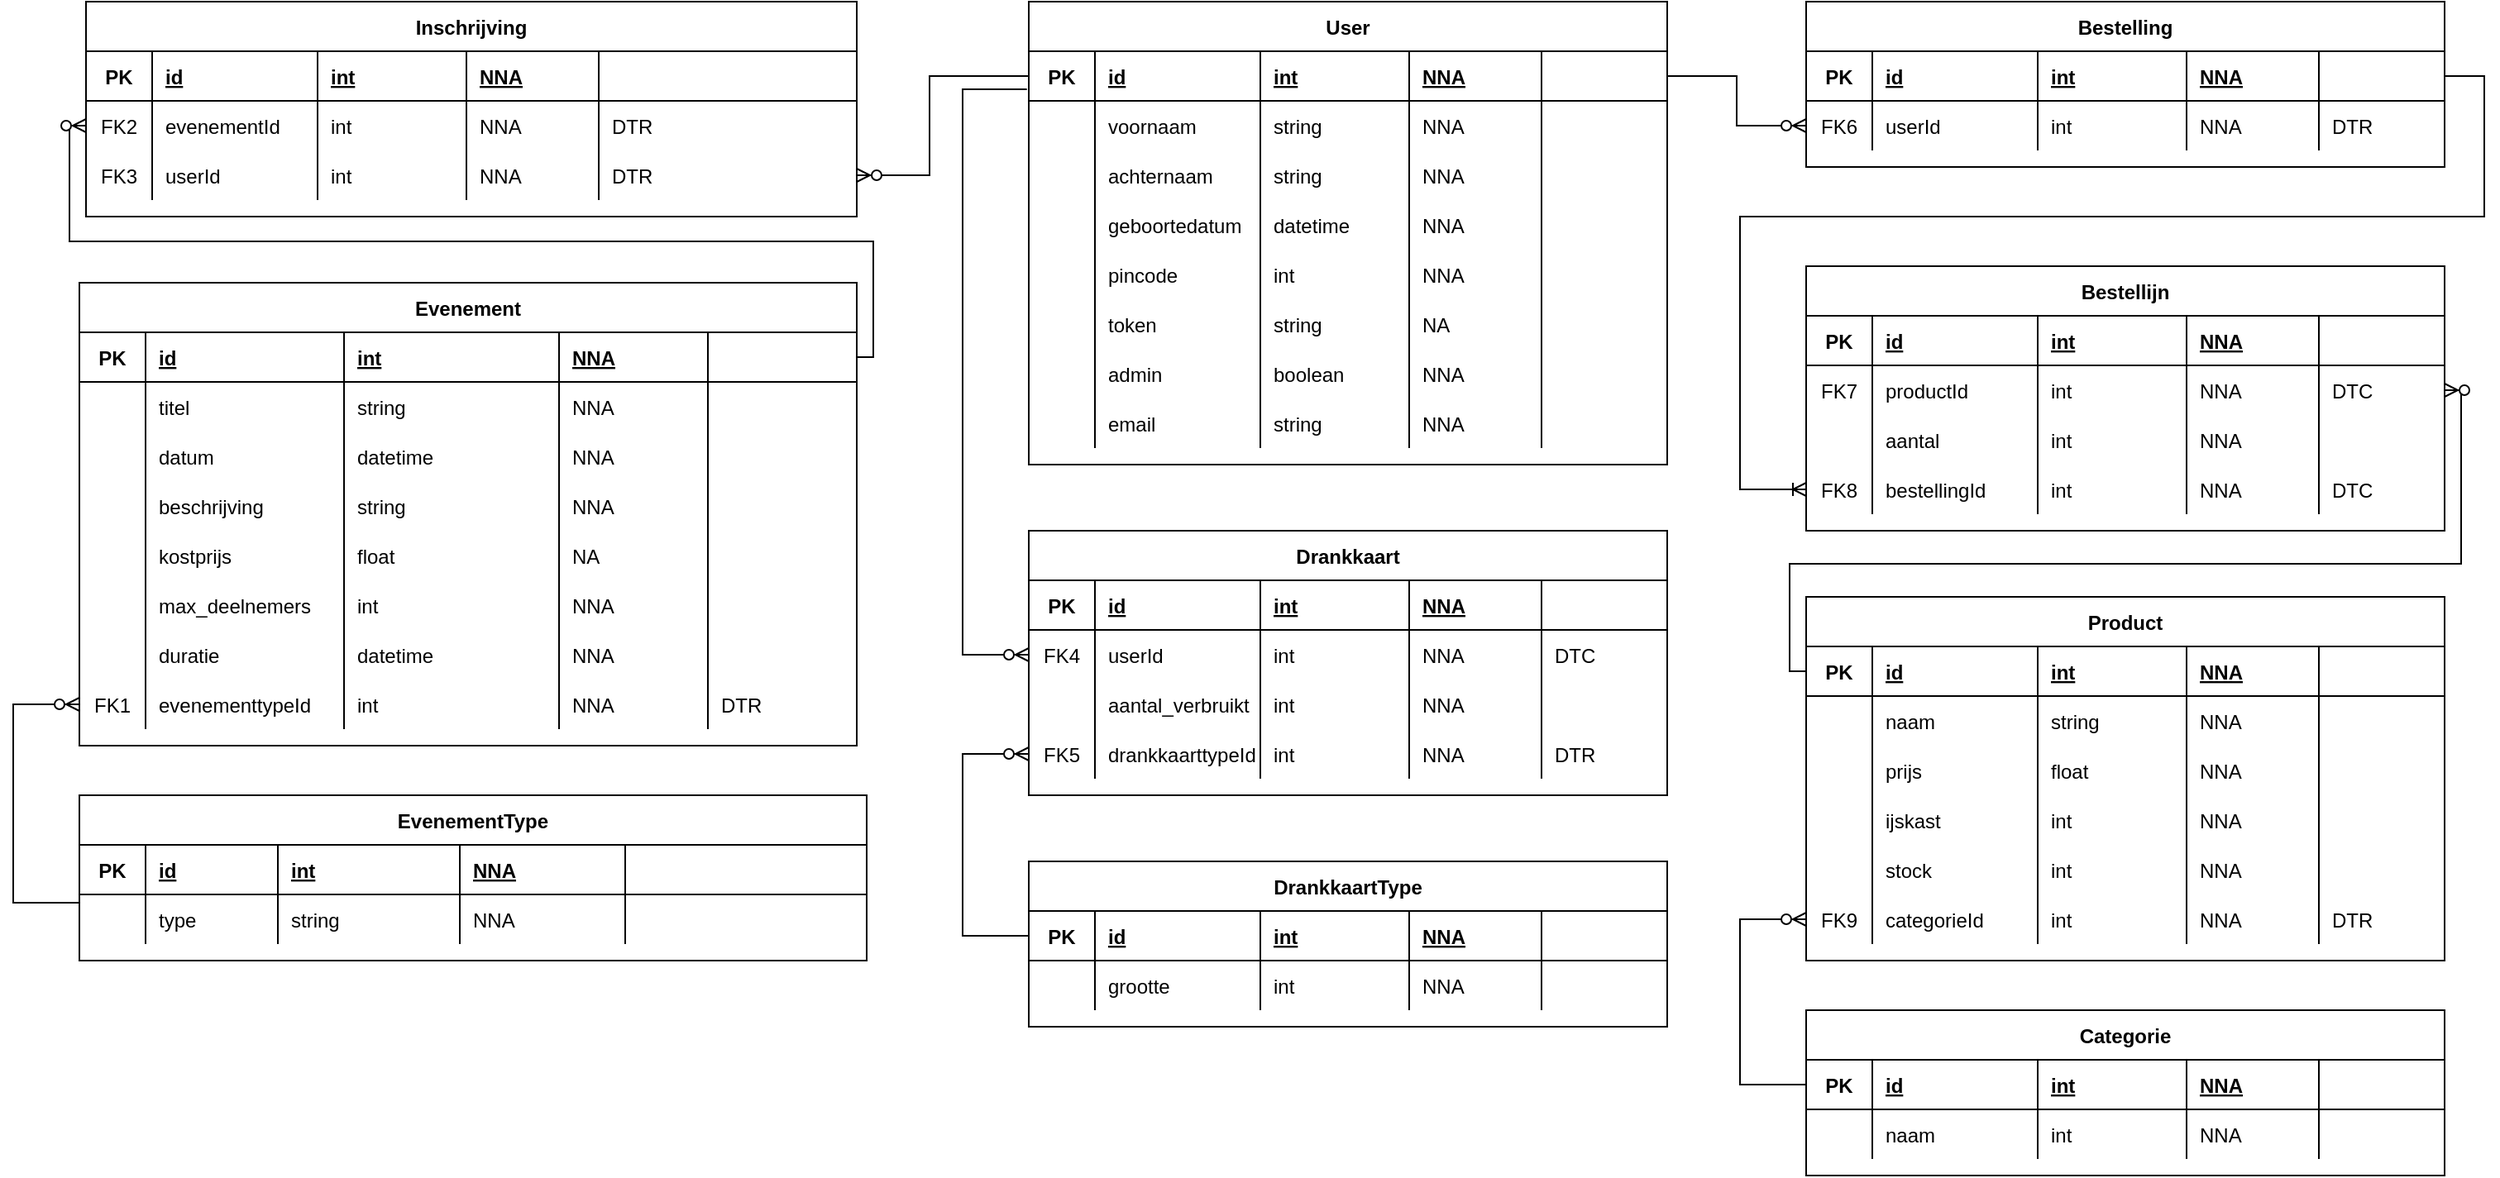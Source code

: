 <mxfile version="13.7.9" type="device"><diagram id="EB2NX-NRaGxzQo-wG9nq" name="Pagina-1"><mxGraphModel dx="2062" dy="1182" grid="1" gridSize="10" guides="1" tooltips="1" connect="1" arrows="1" fold="1" page="1" pageScale="1" pageWidth="827" pageHeight="1169" math="0" shadow="0"><root><mxCell id="0"/><mxCell id="1" parent="0"/><mxCell id="AyLZDbqWTfsd5WW23s7v-165" value="" style="edgeStyle=orthogonalEdgeStyle;fontSize=12;html=1;endArrow=ERzeroToMany;endFill=1;entryX=0;entryY=0.5;entryDx=0;entryDy=0;rounded=0;exitX=0;exitY=0.5;exitDx=0;exitDy=0;" parent="1" source="AyLZDbqWTfsd5WW23s7v-116" target="AyLZDbqWTfsd5WW23s7v-109" edge="1"><mxGeometry width="100" height="100" relative="1" as="geometry"><mxPoint x="636" y="750" as="sourcePoint"/><mxPoint x="736" y="650" as="targetPoint"/><Array as="points"><mxPoint x="746" y="705"/><mxPoint x="746" y="585"/></Array></mxGeometry></mxCell><mxCell id="AyLZDbqWTfsd5WW23s7v-219" value="" style="edgeStyle=orthogonalEdgeStyle;fontSize=12;html=1;endArrow=ERzeroToMany;endFill=1;exitX=1;exitY=0.5;exitDx=0;exitDy=0;entryX=0;entryY=0.5;entryDx=0;entryDy=0;rounded=0;" parent="1" source="AyLZDbqWTfsd5WW23s7v-2" target="AyLZDbqWTfsd5WW23s7v-173" edge="1"><mxGeometry width="100" height="100" relative="1" as="geometry"><mxPoint x="820" y="650" as="sourcePoint"/><mxPoint x="920" y="550" as="targetPoint"/></mxGeometry></mxCell><mxCell id="AyLZDbqWTfsd5WW23s7v-220" value="User" style="shape=table;startSize=30;container=1;collapsible=1;childLayout=tableLayout;fixedRows=1;rowLines=0;fontStyle=1;align=center;resizeLast=1;" parent="1" vertex="1"><mxGeometry x="1360" y="160" width="386" height="280" as="geometry"/></mxCell><mxCell id="AyLZDbqWTfsd5WW23s7v-221" value="" style="shape=partialRectangle;collapsible=0;dropTarget=0;pointerEvents=0;fillColor=none;top=0;left=0;bottom=1;right=0;points=[[0,0.5],[1,0.5]];portConstraint=eastwest;" parent="AyLZDbqWTfsd5WW23s7v-220" vertex="1"><mxGeometry y="30" width="386" height="30" as="geometry"/></mxCell><mxCell id="AyLZDbqWTfsd5WW23s7v-222" value="PK" style="shape=partialRectangle;connectable=0;fillColor=none;top=0;left=0;bottom=0;right=0;fontStyle=1;overflow=hidden;" parent="AyLZDbqWTfsd5WW23s7v-221" vertex="1"><mxGeometry width="40" height="30" as="geometry"/></mxCell><mxCell id="AyLZDbqWTfsd5WW23s7v-223" value="id" style="shape=partialRectangle;connectable=0;fillColor=none;top=0;left=0;bottom=0;right=0;align=left;spacingLeft=6;fontStyle=5;overflow=hidden;" parent="AyLZDbqWTfsd5WW23s7v-221" vertex="1"><mxGeometry x="40" width="100" height="30" as="geometry"/></mxCell><mxCell id="AyLZDbqWTfsd5WW23s7v-224" value="int" style="shape=partialRectangle;connectable=0;fillColor=none;top=0;left=0;bottom=0;right=0;align=left;spacingLeft=6;fontStyle=5;overflow=hidden;" parent="AyLZDbqWTfsd5WW23s7v-221" vertex="1"><mxGeometry x="140" width="90" height="30" as="geometry"/></mxCell><mxCell id="AyLZDbqWTfsd5WW23s7v-225" value="NNA" style="shape=partialRectangle;connectable=0;fillColor=none;top=0;left=0;bottom=0;right=0;align=left;spacingLeft=6;fontStyle=5;overflow=hidden;" parent="AyLZDbqWTfsd5WW23s7v-221" vertex="1"><mxGeometry x="230" width="80" height="30" as="geometry"/></mxCell><mxCell id="AyLZDbqWTfsd5WW23s7v-226" style="shape=partialRectangle;connectable=0;fillColor=none;top=0;left=0;bottom=0;right=0;align=left;spacingLeft=6;fontStyle=5;overflow=hidden;" parent="AyLZDbqWTfsd5WW23s7v-221" vertex="1"><mxGeometry x="310" width="76" height="30" as="geometry"/></mxCell><mxCell id="AyLZDbqWTfsd5WW23s7v-227" value="" style="shape=partialRectangle;collapsible=0;dropTarget=0;pointerEvents=0;fillColor=none;top=0;left=0;bottom=0;right=0;points=[[0,0.5],[1,0.5]];portConstraint=eastwest;" parent="AyLZDbqWTfsd5WW23s7v-220" vertex="1"><mxGeometry y="60" width="386" height="30" as="geometry"/></mxCell><mxCell id="AyLZDbqWTfsd5WW23s7v-228" value="" style="shape=partialRectangle;connectable=0;fillColor=none;top=0;left=0;bottom=0;right=0;editable=1;overflow=hidden;" parent="AyLZDbqWTfsd5WW23s7v-227" vertex="1"><mxGeometry width="40" height="30" as="geometry"/></mxCell><mxCell id="AyLZDbqWTfsd5WW23s7v-229" value="voornaam" style="shape=partialRectangle;connectable=0;fillColor=none;top=0;left=0;bottom=0;right=0;align=left;spacingLeft=6;overflow=hidden;" parent="AyLZDbqWTfsd5WW23s7v-227" vertex="1"><mxGeometry x="40" width="100" height="30" as="geometry"/></mxCell><mxCell id="AyLZDbqWTfsd5WW23s7v-230" value="string" style="shape=partialRectangle;connectable=0;fillColor=none;top=0;left=0;bottom=0;right=0;align=left;spacingLeft=6;overflow=hidden;" parent="AyLZDbqWTfsd5WW23s7v-227" vertex="1"><mxGeometry x="140" width="90" height="30" as="geometry"/></mxCell><mxCell id="AyLZDbqWTfsd5WW23s7v-231" value="NNA" style="shape=partialRectangle;connectable=0;fillColor=none;top=0;left=0;bottom=0;right=0;align=left;spacingLeft=6;overflow=hidden;" parent="AyLZDbqWTfsd5WW23s7v-227" vertex="1"><mxGeometry x="230" width="80" height="30" as="geometry"/></mxCell><mxCell id="AyLZDbqWTfsd5WW23s7v-232" value="" style="shape=partialRectangle;connectable=0;fillColor=none;top=0;left=0;bottom=0;right=0;align=left;spacingLeft=6;overflow=hidden;" parent="AyLZDbqWTfsd5WW23s7v-227" vertex="1"><mxGeometry x="310" width="76" height="30" as="geometry"/></mxCell><mxCell id="AyLZDbqWTfsd5WW23s7v-233" value="" style="shape=partialRectangle;collapsible=0;dropTarget=0;pointerEvents=0;fillColor=none;top=0;left=0;bottom=0;right=0;points=[[0,0.5],[1,0.5]];portConstraint=eastwest;" parent="AyLZDbqWTfsd5WW23s7v-220" vertex="1"><mxGeometry y="90" width="386" height="30" as="geometry"/></mxCell><mxCell id="AyLZDbqWTfsd5WW23s7v-234" value="" style="shape=partialRectangle;connectable=0;fillColor=none;top=0;left=0;bottom=0;right=0;editable=1;overflow=hidden;" parent="AyLZDbqWTfsd5WW23s7v-233" vertex="1"><mxGeometry width="40" height="30" as="geometry"/></mxCell><mxCell id="AyLZDbqWTfsd5WW23s7v-235" value="achternaam" style="shape=partialRectangle;connectable=0;fillColor=none;top=0;left=0;bottom=0;right=0;align=left;spacingLeft=6;overflow=hidden;" parent="AyLZDbqWTfsd5WW23s7v-233" vertex="1"><mxGeometry x="40" width="100" height="30" as="geometry"/></mxCell><mxCell id="AyLZDbqWTfsd5WW23s7v-236" value="string" style="shape=partialRectangle;connectable=0;fillColor=none;top=0;left=0;bottom=0;right=0;align=left;spacingLeft=6;overflow=hidden;" parent="AyLZDbqWTfsd5WW23s7v-233" vertex="1"><mxGeometry x="140" width="90" height="30" as="geometry"/></mxCell><mxCell id="AyLZDbqWTfsd5WW23s7v-237" value="NNA" style="shape=partialRectangle;connectable=0;fillColor=none;top=0;left=0;bottom=0;right=0;align=left;spacingLeft=6;overflow=hidden;" parent="AyLZDbqWTfsd5WW23s7v-233" vertex="1"><mxGeometry x="230" width="80" height="30" as="geometry"/></mxCell><mxCell id="AyLZDbqWTfsd5WW23s7v-238" value="" style="shape=partialRectangle;connectable=0;fillColor=none;top=0;left=0;bottom=0;right=0;align=left;spacingLeft=6;overflow=hidden;" parent="AyLZDbqWTfsd5WW23s7v-233" vertex="1"><mxGeometry x="310" width="76" height="30" as="geometry"/></mxCell><mxCell id="AyLZDbqWTfsd5WW23s7v-242" value="" style="shape=partialRectangle;collapsible=0;dropTarget=0;pointerEvents=0;fillColor=none;top=0;left=0;bottom=0;right=0;points=[[0,0.5],[1,0.5]];portConstraint=eastwest;" parent="AyLZDbqWTfsd5WW23s7v-220" vertex="1"><mxGeometry y="120" width="386" height="30" as="geometry"/></mxCell><mxCell id="AyLZDbqWTfsd5WW23s7v-243" value="" style="shape=partialRectangle;connectable=0;fillColor=none;top=0;left=0;bottom=0;right=0;editable=1;overflow=hidden;" parent="AyLZDbqWTfsd5WW23s7v-242" vertex="1"><mxGeometry width="40" height="30" as="geometry"/></mxCell><mxCell id="AyLZDbqWTfsd5WW23s7v-244" value="geboortedatum" style="shape=partialRectangle;connectable=0;fillColor=none;top=0;left=0;bottom=0;right=0;align=left;spacingLeft=6;overflow=hidden;" parent="AyLZDbqWTfsd5WW23s7v-242" vertex="1"><mxGeometry x="40" width="100" height="30" as="geometry"/></mxCell><mxCell id="AyLZDbqWTfsd5WW23s7v-245" value="datetime" style="shape=partialRectangle;connectable=0;fillColor=none;top=0;left=0;bottom=0;right=0;align=left;spacingLeft=6;overflow=hidden;" parent="AyLZDbqWTfsd5WW23s7v-242" vertex="1"><mxGeometry x="140" width="90" height="30" as="geometry"/></mxCell><mxCell id="AyLZDbqWTfsd5WW23s7v-246" value="NNA" style="shape=partialRectangle;connectable=0;fillColor=none;top=0;left=0;bottom=0;right=0;align=left;spacingLeft=6;overflow=hidden;" parent="AyLZDbqWTfsd5WW23s7v-242" vertex="1"><mxGeometry x="230" width="80" height="30" as="geometry"/></mxCell><mxCell id="AyLZDbqWTfsd5WW23s7v-247" value="" style="shape=partialRectangle;connectable=0;fillColor=none;top=0;left=0;bottom=0;right=0;align=left;spacingLeft=6;overflow=hidden;" parent="AyLZDbqWTfsd5WW23s7v-242" vertex="1"><mxGeometry x="310" width="76" height="30" as="geometry"/></mxCell><mxCell id="AyLZDbqWTfsd5WW23s7v-248" value="" style="shape=partialRectangle;collapsible=0;dropTarget=0;pointerEvents=0;fillColor=none;top=0;left=0;bottom=0;right=0;points=[[0,0.5],[1,0.5]];portConstraint=eastwest;" parent="AyLZDbqWTfsd5WW23s7v-220" vertex="1"><mxGeometry y="150" width="386" height="30" as="geometry"/></mxCell><mxCell id="AyLZDbqWTfsd5WW23s7v-249" value="" style="shape=partialRectangle;connectable=0;fillColor=none;top=0;left=0;bottom=0;right=0;editable=1;overflow=hidden;" parent="AyLZDbqWTfsd5WW23s7v-248" vertex="1"><mxGeometry width="40" height="30" as="geometry"/></mxCell><mxCell id="AyLZDbqWTfsd5WW23s7v-250" value="pincode" style="shape=partialRectangle;connectable=0;fillColor=none;top=0;left=0;bottom=0;right=0;align=left;spacingLeft=6;overflow=hidden;" parent="AyLZDbqWTfsd5WW23s7v-248" vertex="1"><mxGeometry x="40" width="100" height="30" as="geometry"/></mxCell><mxCell id="AyLZDbqWTfsd5WW23s7v-251" value="int" style="shape=partialRectangle;connectable=0;fillColor=none;top=0;left=0;bottom=0;right=0;align=left;spacingLeft=6;overflow=hidden;" parent="AyLZDbqWTfsd5WW23s7v-248" vertex="1"><mxGeometry x="140" width="90" height="30" as="geometry"/></mxCell><mxCell id="AyLZDbqWTfsd5WW23s7v-252" value="NNA" style="shape=partialRectangle;connectable=0;fillColor=none;top=0;left=0;bottom=0;right=0;align=left;spacingLeft=6;overflow=hidden;" parent="AyLZDbqWTfsd5WW23s7v-248" vertex="1"><mxGeometry x="230" width="80" height="30" as="geometry"/></mxCell><mxCell id="AyLZDbqWTfsd5WW23s7v-253" value="" style="shape=partialRectangle;connectable=0;fillColor=none;top=0;left=0;bottom=0;right=0;align=left;spacingLeft=6;overflow=hidden;" parent="AyLZDbqWTfsd5WW23s7v-248" vertex="1"><mxGeometry x="310" width="76" height="30" as="geometry"/></mxCell><mxCell id="AyLZDbqWTfsd5WW23s7v-254" value="" style="shape=partialRectangle;collapsible=0;dropTarget=0;pointerEvents=0;fillColor=none;top=0;left=0;bottom=0;right=0;points=[[0,0.5],[1,0.5]];portConstraint=eastwest;" parent="AyLZDbqWTfsd5WW23s7v-220" vertex="1"><mxGeometry y="180" width="386" height="30" as="geometry"/></mxCell><mxCell id="AyLZDbqWTfsd5WW23s7v-255" value="" style="shape=partialRectangle;connectable=0;fillColor=none;top=0;left=0;bottom=0;right=0;editable=1;overflow=hidden;" parent="AyLZDbqWTfsd5WW23s7v-254" vertex="1"><mxGeometry width="40" height="30" as="geometry"/></mxCell><mxCell id="AyLZDbqWTfsd5WW23s7v-256" value="token" style="shape=partialRectangle;connectable=0;fillColor=none;top=0;left=0;bottom=0;right=0;align=left;spacingLeft=6;overflow=hidden;" parent="AyLZDbqWTfsd5WW23s7v-254" vertex="1"><mxGeometry x="40" width="100" height="30" as="geometry"/></mxCell><mxCell id="AyLZDbqWTfsd5WW23s7v-257" value="string" style="shape=partialRectangle;connectable=0;fillColor=none;top=0;left=0;bottom=0;right=0;align=left;spacingLeft=6;overflow=hidden;" parent="AyLZDbqWTfsd5WW23s7v-254" vertex="1"><mxGeometry x="140" width="90" height="30" as="geometry"/></mxCell><mxCell id="AyLZDbqWTfsd5WW23s7v-258" value="NA" style="shape=partialRectangle;connectable=0;fillColor=none;top=0;left=0;bottom=0;right=0;align=left;spacingLeft=6;overflow=hidden;" parent="AyLZDbqWTfsd5WW23s7v-254" vertex="1"><mxGeometry x="230" width="80" height="30" as="geometry"/></mxCell><mxCell id="AyLZDbqWTfsd5WW23s7v-259" value="" style="shape=partialRectangle;connectable=0;fillColor=none;top=0;left=0;bottom=0;right=0;align=left;spacingLeft=6;overflow=hidden;" parent="AyLZDbqWTfsd5WW23s7v-254" vertex="1"><mxGeometry x="310" width="76" height="30" as="geometry"/></mxCell><mxCell id="AyLZDbqWTfsd5WW23s7v-260" value="" style="shape=partialRectangle;collapsible=0;dropTarget=0;pointerEvents=0;fillColor=none;top=0;left=0;bottom=0;right=0;points=[[0,0.5],[1,0.5]];portConstraint=eastwest;" parent="AyLZDbqWTfsd5WW23s7v-220" vertex="1"><mxGeometry y="210" width="386" height="30" as="geometry"/></mxCell><mxCell id="AyLZDbqWTfsd5WW23s7v-261" value="" style="shape=partialRectangle;connectable=0;fillColor=none;top=0;left=0;bottom=0;right=0;editable=1;overflow=hidden;" parent="AyLZDbqWTfsd5WW23s7v-260" vertex="1"><mxGeometry width="40" height="30" as="geometry"/></mxCell><mxCell id="AyLZDbqWTfsd5WW23s7v-262" value="admin" style="shape=partialRectangle;connectable=0;fillColor=none;top=0;left=0;bottom=0;right=0;align=left;spacingLeft=6;overflow=hidden;" parent="AyLZDbqWTfsd5WW23s7v-260" vertex="1"><mxGeometry x="40" width="100" height="30" as="geometry"/></mxCell><mxCell id="AyLZDbqWTfsd5WW23s7v-263" value="boolean" style="shape=partialRectangle;connectable=0;fillColor=none;top=0;left=0;bottom=0;right=0;align=left;spacingLeft=6;overflow=hidden;" parent="AyLZDbqWTfsd5WW23s7v-260" vertex="1"><mxGeometry x="140" width="90" height="30" as="geometry"/></mxCell><mxCell id="AyLZDbqWTfsd5WW23s7v-264" value="NNA" style="shape=partialRectangle;connectable=0;fillColor=none;top=0;left=0;bottom=0;right=0;align=left;spacingLeft=6;overflow=hidden;" parent="AyLZDbqWTfsd5WW23s7v-260" vertex="1"><mxGeometry x="230" width="80" height="30" as="geometry"/></mxCell><mxCell id="AyLZDbqWTfsd5WW23s7v-265" value="" style="shape=partialRectangle;connectable=0;fillColor=none;top=0;left=0;bottom=0;right=0;align=left;spacingLeft=6;overflow=hidden;" parent="AyLZDbqWTfsd5WW23s7v-260" vertex="1"><mxGeometry x="310" width="76" height="30" as="geometry"/></mxCell><mxCell id="AyLZDbqWTfsd5WW23s7v-266" value="" style="shape=partialRectangle;collapsible=0;dropTarget=0;pointerEvents=0;fillColor=none;top=0;left=0;bottom=0;right=0;points=[[0,0.5],[1,0.5]];portConstraint=eastwest;" parent="AyLZDbqWTfsd5WW23s7v-220" vertex="1"><mxGeometry y="240" width="386" height="30" as="geometry"/></mxCell><mxCell id="AyLZDbqWTfsd5WW23s7v-267" value="" style="shape=partialRectangle;connectable=0;fillColor=none;top=0;left=0;bottom=0;right=0;editable=1;overflow=hidden;" parent="AyLZDbqWTfsd5WW23s7v-266" vertex="1"><mxGeometry width="40" height="30" as="geometry"/></mxCell><mxCell id="AyLZDbqWTfsd5WW23s7v-268" value="email" style="shape=partialRectangle;connectable=0;fillColor=none;top=0;left=0;bottom=0;right=0;align=left;spacingLeft=6;overflow=hidden;" parent="AyLZDbqWTfsd5WW23s7v-266" vertex="1"><mxGeometry x="40" width="100" height="30" as="geometry"/></mxCell><mxCell id="AyLZDbqWTfsd5WW23s7v-269" value="string" style="shape=partialRectangle;connectable=0;fillColor=none;top=0;left=0;bottom=0;right=0;align=left;spacingLeft=6;overflow=hidden;" parent="AyLZDbqWTfsd5WW23s7v-266" vertex="1"><mxGeometry x="140" width="90" height="30" as="geometry"/></mxCell><mxCell id="AyLZDbqWTfsd5WW23s7v-270" value="NNA" style="shape=partialRectangle;connectable=0;fillColor=none;top=0;left=0;bottom=0;right=0;align=left;spacingLeft=6;overflow=hidden;" parent="AyLZDbqWTfsd5WW23s7v-266" vertex="1"><mxGeometry x="230" width="80" height="30" as="geometry"/></mxCell><mxCell id="AyLZDbqWTfsd5WW23s7v-271" value="" style="shape=partialRectangle;connectable=0;fillColor=none;top=0;left=0;bottom=0;right=0;align=left;spacingLeft=6;overflow=hidden;" parent="AyLZDbqWTfsd5WW23s7v-266" vertex="1"><mxGeometry x="310" width="76" height="30" as="geometry"/></mxCell><mxCell id="AyLZDbqWTfsd5WW23s7v-241" value="" style="edgeStyle=orthogonalEdgeStyle;fontSize=12;html=1;endArrow=ERzeroToMany;endFill=1;rounded=0;exitX=0;exitY=0.5;exitDx=0;exitDy=0;entryX=1;entryY=0.5;entryDx=0;entryDy=0;" parent="1" source="AyLZDbqWTfsd5WW23s7v-221" target="AyLZDbqWTfsd5WW23s7v-179" edge="1"><mxGeometry width="100" height="100" relative="1" as="geometry"><mxPoint x="1280" y="220" as="sourcePoint"/><mxPoint x="920" y="550" as="targetPoint"/><Array as="points"><mxPoint x="1300" y="205"/><mxPoint x="1300" y="265"/></Array></mxGeometry></mxCell><mxCell id="AyLZDbqWTfsd5WW23s7v-272" value="Drankkaart" style="shape=table;startSize=30;container=1;collapsible=1;childLayout=tableLayout;fixedRows=1;rowLines=0;fontStyle=1;align=center;resizeLast=1;" parent="1" vertex="1"><mxGeometry x="1360" y="480" width="386" height="160" as="geometry"/></mxCell><mxCell id="AyLZDbqWTfsd5WW23s7v-273" value="" style="shape=partialRectangle;collapsible=0;dropTarget=0;pointerEvents=0;fillColor=none;top=0;left=0;bottom=1;right=0;points=[[0,0.5],[1,0.5]];portConstraint=eastwest;" parent="AyLZDbqWTfsd5WW23s7v-272" vertex="1"><mxGeometry y="30" width="386" height="30" as="geometry"/></mxCell><mxCell id="AyLZDbqWTfsd5WW23s7v-274" value="PK" style="shape=partialRectangle;connectable=0;fillColor=none;top=0;left=0;bottom=0;right=0;fontStyle=1;overflow=hidden;" parent="AyLZDbqWTfsd5WW23s7v-273" vertex="1"><mxGeometry width="40" height="30" as="geometry"/></mxCell><mxCell id="AyLZDbqWTfsd5WW23s7v-275" value="id" style="shape=partialRectangle;connectable=0;fillColor=none;top=0;left=0;bottom=0;right=0;align=left;spacingLeft=6;fontStyle=5;overflow=hidden;" parent="AyLZDbqWTfsd5WW23s7v-273" vertex="1"><mxGeometry x="40" width="100" height="30" as="geometry"/></mxCell><mxCell id="AyLZDbqWTfsd5WW23s7v-276" value="int" style="shape=partialRectangle;connectable=0;fillColor=none;top=0;left=0;bottom=0;right=0;align=left;spacingLeft=6;fontStyle=5;overflow=hidden;" parent="AyLZDbqWTfsd5WW23s7v-273" vertex="1"><mxGeometry x="140" width="90" height="30" as="geometry"/></mxCell><mxCell id="AyLZDbqWTfsd5WW23s7v-277" value="NNA" style="shape=partialRectangle;connectable=0;fillColor=none;top=0;left=0;bottom=0;right=0;align=left;spacingLeft=6;fontStyle=5;overflow=hidden;" parent="AyLZDbqWTfsd5WW23s7v-273" vertex="1"><mxGeometry x="230" width="80" height="30" as="geometry"/></mxCell><mxCell id="AyLZDbqWTfsd5WW23s7v-278" style="shape=partialRectangle;connectable=0;fillColor=none;top=0;left=0;bottom=0;right=0;align=left;spacingLeft=6;fontStyle=5;overflow=hidden;" parent="AyLZDbqWTfsd5WW23s7v-273" vertex="1"><mxGeometry x="310" width="76" height="30" as="geometry"/></mxCell><mxCell id="AyLZDbqWTfsd5WW23s7v-303" value="" style="shape=partialRectangle;collapsible=0;dropTarget=0;pointerEvents=0;fillColor=none;top=0;left=0;bottom=0;right=0;points=[[0,0.5],[1,0.5]];portConstraint=eastwest;" parent="AyLZDbqWTfsd5WW23s7v-272" vertex="1"><mxGeometry y="60" width="386" height="30" as="geometry"/></mxCell><mxCell id="AyLZDbqWTfsd5WW23s7v-304" value="FK4" style="shape=partialRectangle;connectable=0;fillColor=none;top=0;left=0;bottom=0;right=0;editable=1;overflow=hidden;" parent="AyLZDbqWTfsd5WW23s7v-303" vertex="1"><mxGeometry width="40" height="30" as="geometry"/></mxCell><mxCell id="AyLZDbqWTfsd5WW23s7v-305" value="userId" style="shape=partialRectangle;connectable=0;fillColor=none;top=0;left=0;bottom=0;right=0;align=left;spacingLeft=6;overflow=hidden;" parent="AyLZDbqWTfsd5WW23s7v-303" vertex="1"><mxGeometry x="40" width="100" height="30" as="geometry"/></mxCell><mxCell id="AyLZDbqWTfsd5WW23s7v-306" value="int" style="shape=partialRectangle;connectable=0;fillColor=none;top=0;left=0;bottom=0;right=0;align=left;spacingLeft=6;overflow=hidden;" parent="AyLZDbqWTfsd5WW23s7v-303" vertex="1"><mxGeometry x="140" width="90" height="30" as="geometry"/></mxCell><mxCell id="AyLZDbqWTfsd5WW23s7v-307" value="NNA" style="shape=partialRectangle;connectable=0;fillColor=none;top=0;left=0;bottom=0;right=0;align=left;spacingLeft=6;overflow=hidden;" parent="AyLZDbqWTfsd5WW23s7v-303" vertex="1"><mxGeometry x="230" width="80" height="30" as="geometry"/></mxCell><mxCell id="AyLZDbqWTfsd5WW23s7v-308" value="DTC" style="shape=partialRectangle;connectable=0;fillColor=none;top=0;left=0;bottom=0;right=0;align=left;spacingLeft=6;overflow=hidden;" parent="AyLZDbqWTfsd5WW23s7v-303" vertex="1"><mxGeometry x="310" width="76" height="30" as="geometry"/></mxCell><mxCell id="AyLZDbqWTfsd5WW23s7v-309" value="" style="shape=partialRectangle;collapsible=0;dropTarget=0;pointerEvents=0;fillColor=none;top=0;left=0;bottom=0;right=0;points=[[0,0.5],[1,0.5]];portConstraint=eastwest;" parent="AyLZDbqWTfsd5WW23s7v-272" vertex="1"><mxGeometry y="90" width="386" height="30" as="geometry"/></mxCell><mxCell id="AyLZDbqWTfsd5WW23s7v-310" value="" style="shape=partialRectangle;connectable=0;fillColor=none;top=0;left=0;bottom=0;right=0;editable=1;overflow=hidden;" parent="AyLZDbqWTfsd5WW23s7v-309" vertex="1"><mxGeometry width="40" height="30" as="geometry"/></mxCell><mxCell id="AyLZDbqWTfsd5WW23s7v-311" value="aantal_verbruikt" style="shape=partialRectangle;connectable=0;fillColor=none;top=0;left=0;bottom=0;right=0;align=left;spacingLeft=6;overflow=hidden;" parent="AyLZDbqWTfsd5WW23s7v-309" vertex="1"><mxGeometry x="40" width="100" height="30" as="geometry"/></mxCell><mxCell id="AyLZDbqWTfsd5WW23s7v-312" value="int" style="shape=partialRectangle;connectable=0;fillColor=none;top=0;left=0;bottom=0;right=0;align=left;spacingLeft=6;overflow=hidden;" parent="AyLZDbqWTfsd5WW23s7v-309" vertex="1"><mxGeometry x="140" width="90" height="30" as="geometry"/></mxCell><mxCell id="AyLZDbqWTfsd5WW23s7v-313" value="NNA" style="shape=partialRectangle;connectable=0;fillColor=none;top=0;left=0;bottom=0;right=0;align=left;spacingLeft=6;overflow=hidden;" parent="AyLZDbqWTfsd5WW23s7v-309" vertex="1"><mxGeometry x="230" width="80" height="30" as="geometry"/></mxCell><mxCell id="AyLZDbqWTfsd5WW23s7v-314" value="" style="shape=partialRectangle;connectable=0;fillColor=none;top=0;left=0;bottom=0;right=0;align=left;spacingLeft=6;overflow=hidden;" parent="AyLZDbqWTfsd5WW23s7v-309" vertex="1"><mxGeometry x="310" width="76" height="30" as="geometry"/></mxCell><mxCell id="AyLZDbqWTfsd5WW23s7v-315" value="" style="shape=partialRectangle;collapsible=0;dropTarget=0;pointerEvents=0;fillColor=none;top=0;left=0;bottom=0;right=0;points=[[0,0.5],[1,0.5]];portConstraint=eastwest;" parent="AyLZDbqWTfsd5WW23s7v-272" vertex="1"><mxGeometry y="120" width="386" height="30" as="geometry"/></mxCell><mxCell id="AyLZDbqWTfsd5WW23s7v-316" value="FK5" style="shape=partialRectangle;connectable=0;fillColor=none;top=0;left=0;bottom=0;right=0;editable=1;overflow=hidden;" parent="AyLZDbqWTfsd5WW23s7v-315" vertex="1"><mxGeometry width="40" height="30" as="geometry"/></mxCell><mxCell id="AyLZDbqWTfsd5WW23s7v-317" value="drankkaarttypeId" style="shape=partialRectangle;connectable=0;fillColor=none;top=0;left=0;bottom=0;right=0;align=left;spacingLeft=6;overflow=hidden;" parent="AyLZDbqWTfsd5WW23s7v-315" vertex="1"><mxGeometry x="40" width="100" height="30" as="geometry"/></mxCell><mxCell id="AyLZDbqWTfsd5WW23s7v-318" value="int" style="shape=partialRectangle;connectable=0;fillColor=none;top=0;left=0;bottom=0;right=0;align=left;spacingLeft=6;overflow=hidden;" parent="AyLZDbqWTfsd5WW23s7v-315" vertex="1"><mxGeometry x="140" width="90" height="30" as="geometry"/></mxCell><mxCell id="AyLZDbqWTfsd5WW23s7v-319" value="NNA" style="shape=partialRectangle;connectable=0;fillColor=none;top=0;left=0;bottom=0;right=0;align=left;spacingLeft=6;overflow=hidden;" parent="AyLZDbqWTfsd5WW23s7v-315" vertex="1"><mxGeometry x="230" width="80" height="30" as="geometry"/></mxCell><mxCell id="AyLZDbqWTfsd5WW23s7v-320" value="DTR" style="shape=partialRectangle;connectable=0;fillColor=none;top=0;left=0;bottom=0;right=0;align=left;spacingLeft=6;overflow=hidden;" parent="AyLZDbqWTfsd5WW23s7v-315" vertex="1"><mxGeometry x="310" width="76" height="30" as="geometry"/></mxCell><mxCell id="AyLZDbqWTfsd5WW23s7v-347" value="" style="edgeStyle=orthogonalEdgeStyle;fontSize=12;html=1;endArrow=ERzeroToMany;endFill=1;rounded=0;exitX=0;exitY=0.5;exitDx=0;exitDy=0;entryX=0;entryY=0.5;entryDx=0;entryDy=0;" parent="1" source="AyLZDbqWTfsd5WW23s7v-322" target="AyLZDbqWTfsd5WW23s7v-315" edge="1"><mxGeometry width="100" height="100" relative="1" as="geometry"><mxPoint x="1100" y="600" as="sourcePoint"/><mxPoint x="990" y="660" as="targetPoint"/><Array as="points"><mxPoint x="1320" y="725"/><mxPoint x="1320" y="615"/></Array></mxGeometry></mxCell><mxCell id="AyLZDbqWTfsd5WW23s7v-348" value="" style="edgeStyle=orthogonalEdgeStyle;fontSize=12;html=1;endArrow=ERzeroToMany;endFill=1;exitX=-0.003;exitY=0.767;exitDx=0;exitDy=0;exitPerimeter=0;entryX=0;entryY=0.5;entryDx=0;entryDy=0;rounded=0;" parent="1" source="AyLZDbqWTfsd5WW23s7v-221" target="AyLZDbqWTfsd5WW23s7v-303" edge="1"><mxGeometry width="100" height="100" relative="1" as="geometry"><mxPoint x="820" y="650" as="sourcePoint"/><mxPoint x="920" y="550" as="targetPoint"/><Array as="points"><mxPoint x="1320" y="213"/><mxPoint x="1320" y="555"/></Array></mxGeometry></mxCell><mxCell id="AyLZDbqWTfsd5WW23s7v-350" value="Bestelling" style="shape=table;startSize=30;container=1;collapsible=1;childLayout=tableLayout;fixedRows=1;rowLines=0;fontStyle=1;align=center;resizeLast=1;" parent="1" vertex="1"><mxGeometry x="1830" y="160" width="386" height="100" as="geometry"/></mxCell><mxCell id="AyLZDbqWTfsd5WW23s7v-351" value="" style="shape=partialRectangle;collapsible=0;dropTarget=0;pointerEvents=0;fillColor=none;top=0;left=0;bottom=1;right=0;points=[[0,0.5],[1,0.5]];portConstraint=eastwest;" parent="AyLZDbqWTfsd5WW23s7v-350" vertex="1"><mxGeometry y="30" width="386" height="30" as="geometry"/></mxCell><mxCell id="AyLZDbqWTfsd5WW23s7v-352" value="PK" style="shape=partialRectangle;connectable=0;fillColor=none;top=0;left=0;bottom=0;right=0;fontStyle=1;overflow=hidden;" parent="AyLZDbqWTfsd5WW23s7v-351" vertex="1"><mxGeometry width="40" height="30" as="geometry"/></mxCell><mxCell id="AyLZDbqWTfsd5WW23s7v-353" value="id" style="shape=partialRectangle;connectable=0;fillColor=none;top=0;left=0;bottom=0;right=0;align=left;spacingLeft=6;fontStyle=5;overflow=hidden;" parent="AyLZDbqWTfsd5WW23s7v-351" vertex="1"><mxGeometry x="40" width="100" height="30" as="geometry"/></mxCell><mxCell id="AyLZDbqWTfsd5WW23s7v-354" value="int" style="shape=partialRectangle;connectable=0;fillColor=none;top=0;left=0;bottom=0;right=0;align=left;spacingLeft=6;fontStyle=5;overflow=hidden;" parent="AyLZDbqWTfsd5WW23s7v-351" vertex="1"><mxGeometry x="140" width="90" height="30" as="geometry"/></mxCell><mxCell id="AyLZDbqWTfsd5WW23s7v-355" value="NNA" style="shape=partialRectangle;connectable=0;fillColor=none;top=0;left=0;bottom=0;right=0;align=left;spacingLeft=6;fontStyle=5;overflow=hidden;" parent="AyLZDbqWTfsd5WW23s7v-351" vertex="1"><mxGeometry x="230" width="80" height="30" as="geometry"/></mxCell><mxCell id="AyLZDbqWTfsd5WW23s7v-356" style="shape=partialRectangle;connectable=0;fillColor=none;top=0;left=0;bottom=0;right=0;align=left;spacingLeft=6;fontStyle=5;overflow=hidden;" parent="AyLZDbqWTfsd5WW23s7v-351" vertex="1"><mxGeometry x="310" width="76" height="30" as="geometry"/></mxCell><mxCell id="AyLZDbqWTfsd5WW23s7v-357" value="" style="shape=partialRectangle;collapsible=0;dropTarget=0;pointerEvents=0;fillColor=none;top=0;left=0;bottom=0;right=0;points=[[0,0.5],[1,0.5]];portConstraint=eastwest;" parent="AyLZDbqWTfsd5WW23s7v-350" vertex="1"><mxGeometry y="60" width="386" height="30" as="geometry"/></mxCell><mxCell id="AyLZDbqWTfsd5WW23s7v-358" value="FK6" style="shape=partialRectangle;connectable=0;fillColor=none;top=0;left=0;bottom=0;right=0;editable=1;overflow=hidden;" parent="AyLZDbqWTfsd5WW23s7v-357" vertex="1"><mxGeometry width="40" height="30" as="geometry"/></mxCell><mxCell id="AyLZDbqWTfsd5WW23s7v-359" value="userId" style="shape=partialRectangle;connectable=0;fillColor=none;top=0;left=0;bottom=0;right=0;align=left;spacingLeft=6;overflow=hidden;" parent="AyLZDbqWTfsd5WW23s7v-357" vertex="1"><mxGeometry x="40" width="100" height="30" as="geometry"/></mxCell><mxCell id="AyLZDbqWTfsd5WW23s7v-360" value="int" style="shape=partialRectangle;connectable=0;fillColor=none;top=0;left=0;bottom=0;right=0;align=left;spacingLeft=6;overflow=hidden;" parent="AyLZDbqWTfsd5WW23s7v-357" vertex="1"><mxGeometry x="140" width="90" height="30" as="geometry"/></mxCell><mxCell id="AyLZDbqWTfsd5WW23s7v-361" value="NNA" style="shape=partialRectangle;connectable=0;fillColor=none;top=0;left=0;bottom=0;right=0;align=left;spacingLeft=6;overflow=hidden;" parent="AyLZDbqWTfsd5WW23s7v-357" vertex="1"><mxGeometry x="230" width="80" height="30" as="geometry"/></mxCell><mxCell id="AyLZDbqWTfsd5WW23s7v-362" value="DTR" style="shape=partialRectangle;connectable=0;fillColor=none;top=0;left=0;bottom=0;right=0;align=left;spacingLeft=6;overflow=hidden;" parent="AyLZDbqWTfsd5WW23s7v-357" vertex="1"><mxGeometry x="310" width="76" height="30" as="geometry"/></mxCell><mxCell id="AyLZDbqWTfsd5WW23s7v-408" value="" style="edgeStyle=orthogonalEdgeStyle;fontSize=12;html=1;endArrow=ERzeroToMany;endFill=1;exitX=1;exitY=0.5;exitDx=0;exitDy=0;entryX=0;entryY=0.5;entryDx=0;entryDy=0;rounded=0;" parent="1" source="AyLZDbqWTfsd5WW23s7v-221" target="AyLZDbqWTfsd5WW23s7v-357" edge="1"><mxGeometry width="100" height="100" relative="1" as="geometry"><mxPoint x="1680" y="510" as="sourcePoint"/><mxPoint x="1780" y="410" as="targetPoint"/></mxGeometry></mxCell><mxCell id="AyLZDbqWTfsd5WW23s7v-430" value="" style="edgeStyle=orthogonalEdgeStyle;fontSize=12;html=1;endArrow=ERzeroToMany;endFill=1;exitX=0;exitY=0.5;exitDx=0;exitDy=0;entryX=1;entryY=0.5;entryDx=0;entryDy=0;rounded=0;" parent="1" source="AyLZDbqWTfsd5WW23s7v-377" target="AyLZDbqWTfsd5WW23s7v-409" edge="1"><mxGeometry width="100" height="100" relative="1" as="geometry"><mxPoint x="2190" y="640" as="sourcePoint"/><mxPoint x="2290" y="540" as="targetPoint"/><Array as="points"><mxPoint x="1820" y="565"/><mxPoint x="1820" y="500"/><mxPoint x="2226" y="500"/><mxPoint x="2226" y="395"/></Array></mxGeometry></mxCell><mxCell id="AyLZDbqWTfsd5WW23s7v-438" value="" style="edgeStyle=orthogonalEdgeStyle;fontSize=12;html=1;endArrow=ERoneToMany;exitX=1;exitY=0.5;exitDx=0;exitDy=0;entryX=0;entryY=0.5;entryDx=0;entryDy=0;rounded=0;" parent="1" source="AyLZDbqWTfsd5WW23s7v-351" target="AyLZDbqWTfsd5WW23s7v-431" edge="1"><mxGeometry width="100" height="100" relative="1" as="geometry"><mxPoint x="2100" y="730" as="sourcePoint"/><mxPoint x="2200" y="630" as="targetPoint"/><Array as="points"><mxPoint x="2240" y="205"/><mxPoint x="2240" y="290"/><mxPoint x="1790" y="290"/><mxPoint x="1790" y="455"/></Array></mxGeometry></mxCell><mxCell id="AyLZDbqWTfsd5WW23s7v-493" value="" style="edgeStyle=orthogonalEdgeStyle;fontSize=12;html=1;endArrow=ERzeroToMany;endFill=1;exitX=0;exitY=0.5;exitDx=0;exitDy=0;entryX=0;entryY=0.5;entryDx=0;entryDy=0;rounded=0;" parent="1" source="AyLZDbqWTfsd5WW23s7v-390" target="AyLZDbqWTfsd5WW23s7v-481" edge="1"><mxGeometry width="100" height="100" relative="1" as="geometry"><mxPoint x="1600" y="1120" as="sourcePoint"/><mxPoint x="1700" y="1020" as="targetPoint"/><Array as="points"><mxPoint x="1790" y="815"/><mxPoint x="1790" y="715"/></Array></mxGeometry></mxCell><mxCell id="AyLZDbqWTfsd5WW23s7v-166" value="Inschrijving" style="shape=table;startSize=30;container=1;collapsible=1;childLayout=tableLayout;fixedRows=1;rowLines=0;fontStyle=1;align=center;resizeLast=1;" parent="1" vertex="1"><mxGeometry x="790" y="160" width="466" height="130" as="geometry"/></mxCell><mxCell id="AyLZDbqWTfsd5WW23s7v-167" value="" style="shape=partialRectangle;collapsible=0;dropTarget=0;pointerEvents=0;fillColor=none;top=0;left=0;bottom=1;right=0;points=[[0,0.5],[1,0.5]];portConstraint=eastwest;" parent="AyLZDbqWTfsd5WW23s7v-166" vertex="1"><mxGeometry y="30" width="466" height="30" as="geometry"/></mxCell><mxCell id="AyLZDbqWTfsd5WW23s7v-168" value="PK" style="shape=partialRectangle;connectable=0;fillColor=none;top=0;left=0;bottom=0;right=0;fontStyle=1;overflow=hidden;" parent="AyLZDbqWTfsd5WW23s7v-167" vertex="1"><mxGeometry width="40" height="30" as="geometry"/></mxCell><mxCell id="AyLZDbqWTfsd5WW23s7v-169" value="id" style="shape=partialRectangle;connectable=0;fillColor=none;top=0;left=0;bottom=0;right=0;align=left;spacingLeft=6;fontStyle=5;overflow=hidden;" parent="AyLZDbqWTfsd5WW23s7v-167" vertex="1"><mxGeometry x="40" width="100" height="30" as="geometry"/></mxCell><mxCell id="AyLZDbqWTfsd5WW23s7v-170" value="int" style="shape=partialRectangle;connectable=0;fillColor=none;top=0;left=0;bottom=0;right=0;align=left;spacingLeft=6;fontStyle=5;overflow=hidden;" parent="AyLZDbqWTfsd5WW23s7v-167" vertex="1"><mxGeometry x="140" width="90" height="30" as="geometry"/></mxCell><mxCell id="AyLZDbqWTfsd5WW23s7v-171" value="NNA" style="shape=partialRectangle;connectable=0;fillColor=none;top=0;left=0;bottom=0;right=0;align=left;spacingLeft=6;fontStyle=5;overflow=hidden;" parent="AyLZDbqWTfsd5WW23s7v-167" vertex="1"><mxGeometry x="230" width="80" height="30" as="geometry"/></mxCell><mxCell id="AyLZDbqWTfsd5WW23s7v-172" style="shape=partialRectangle;connectable=0;fillColor=none;top=0;left=0;bottom=0;right=0;align=left;spacingLeft=6;fontStyle=5;overflow=hidden;" parent="AyLZDbqWTfsd5WW23s7v-167" vertex="1"><mxGeometry x="310" width="156" height="30" as="geometry"/></mxCell><mxCell id="AyLZDbqWTfsd5WW23s7v-173" value="" style="shape=partialRectangle;collapsible=0;dropTarget=0;pointerEvents=0;fillColor=none;top=0;left=0;bottom=0;right=0;points=[[0,0.5],[1,0.5]];portConstraint=eastwest;" parent="AyLZDbqWTfsd5WW23s7v-166" vertex="1"><mxGeometry y="60" width="466" height="30" as="geometry"/></mxCell><mxCell id="AyLZDbqWTfsd5WW23s7v-174" value="FK2" style="shape=partialRectangle;connectable=0;fillColor=none;top=0;left=0;bottom=0;right=0;editable=1;overflow=hidden;" parent="AyLZDbqWTfsd5WW23s7v-173" vertex="1"><mxGeometry width="40" height="30" as="geometry"/></mxCell><mxCell id="AyLZDbqWTfsd5WW23s7v-175" value="evenementId" style="shape=partialRectangle;connectable=0;fillColor=none;top=0;left=0;bottom=0;right=0;align=left;spacingLeft=6;overflow=hidden;" parent="AyLZDbqWTfsd5WW23s7v-173" vertex="1"><mxGeometry x="40" width="100" height="30" as="geometry"/></mxCell><mxCell id="AyLZDbqWTfsd5WW23s7v-176" value="int" style="shape=partialRectangle;connectable=0;fillColor=none;top=0;left=0;bottom=0;right=0;align=left;spacingLeft=6;overflow=hidden;" parent="AyLZDbqWTfsd5WW23s7v-173" vertex="1"><mxGeometry x="140" width="90" height="30" as="geometry"/></mxCell><mxCell id="AyLZDbqWTfsd5WW23s7v-177" value="NNA" style="shape=partialRectangle;connectable=0;fillColor=none;top=0;left=0;bottom=0;right=0;align=left;spacingLeft=6;overflow=hidden;" parent="AyLZDbqWTfsd5WW23s7v-173" vertex="1"><mxGeometry x="230" width="80" height="30" as="geometry"/></mxCell><mxCell id="AyLZDbqWTfsd5WW23s7v-178" value="DTR" style="shape=partialRectangle;connectable=0;fillColor=none;top=0;left=0;bottom=0;right=0;align=left;spacingLeft=6;overflow=hidden;" parent="AyLZDbqWTfsd5WW23s7v-173" vertex="1"><mxGeometry x="310" width="156" height="30" as="geometry"/></mxCell><mxCell id="AyLZDbqWTfsd5WW23s7v-179" value="" style="shape=partialRectangle;collapsible=0;dropTarget=0;pointerEvents=0;fillColor=none;top=0;left=0;bottom=0;right=0;points=[[0,0.5],[1,0.5]];portConstraint=eastwest;" parent="AyLZDbqWTfsd5WW23s7v-166" vertex="1"><mxGeometry y="90" width="466" height="30" as="geometry"/></mxCell><mxCell id="AyLZDbqWTfsd5WW23s7v-180" value="FK3" style="shape=partialRectangle;connectable=0;fillColor=none;top=0;left=0;bottom=0;right=0;editable=1;overflow=hidden;" parent="AyLZDbqWTfsd5WW23s7v-179" vertex="1"><mxGeometry width="40" height="30" as="geometry"/></mxCell><mxCell id="AyLZDbqWTfsd5WW23s7v-181" value="userId" style="shape=partialRectangle;connectable=0;fillColor=none;top=0;left=0;bottom=0;right=0;align=left;spacingLeft=6;overflow=hidden;" parent="AyLZDbqWTfsd5WW23s7v-179" vertex="1"><mxGeometry x="40" width="100" height="30" as="geometry"/></mxCell><mxCell id="AyLZDbqWTfsd5WW23s7v-182" value="int" style="shape=partialRectangle;connectable=0;fillColor=none;top=0;left=0;bottom=0;right=0;align=left;spacingLeft=6;overflow=hidden;" parent="AyLZDbqWTfsd5WW23s7v-179" vertex="1"><mxGeometry x="140" width="90" height="30" as="geometry"/></mxCell><mxCell id="AyLZDbqWTfsd5WW23s7v-183" value="NNA" style="shape=partialRectangle;connectable=0;fillColor=none;top=0;left=0;bottom=0;right=0;align=left;spacingLeft=6;overflow=hidden;" parent="AyLZDbqWTfsd5WW23s7v-179" vertex="1"><mxGeometry x="230" width="80" height="30" as="geometry"/></mxCell><mxCell id="AyLZDbqWTfsd5WW23s7v-184" value="DTR" style="shape=partialRectangle;connectable=0;fillColor=none;top=0;left=0;bottom=0;right=0;align=left;spacingLeft=6;overflow=hidden;" parent="AyLZDbqWTfsd5WW23s7v-179" vertex="1"><mxGeometry x="310" width="156" height="30" as="geometry"/></mxCell><mxCell id="AyLZDbqWTfsd5WW23s7v-321" value="DrankkaartType" style="shape=table;startSize=30;container=1;collapsible=1;childLayout=tableLayout;fixedRows=1;rowLines=0;fontStyle=1;align=center;resizeLast=1;" parent="1" vertex="1"><mxGeometry x="1360" y="680" width="386" height="100" as="geometry"/></mxCell><mxCell id="AyLZDbqWTfsd5WW23s7v-322" value="" style="shape=partialRectangle;collapsible=0;dropTarget=0;pointerEvents=0;fillColor=none;top=0;left=0;bottom=1;right=0;points=[[0,0.5],[1,0.5]];portConstraint=eastwest;" parent="AyLZDbqWTfsd5WW23s7v-321" vertex="1"><mxGeometry y="30" width="386" height="30" as="geometry"/></mxCell><mxCell id="AyLZDbqWTfsd5WW23s7v-323" value="PK" style="shape=partialRectangle;connectable=0;fillColor=none;top=0;left=0;bottom=0;right=0;fontStyle=1;overflow=hidden;" parent="AyLZDbqWTfsd5WW23s7v-322" vertex="1"><mxGeometry width="40" height="30" as="geometry"/></mxCell><mxCell id="AyLZDbqWTfsd5WW23s7v-324" value="id" style="shape=partialRectangle;connectable=0;fillColor=none;top=0;left=0;bottom=0;right=0;align=left;spacingLeft=6;fontStyle=5;overflow=hidden;" parent="AyLZDbqWTfsd5WW23s7v-322" vertex="1"><mxGeometry x="40" width="100" height="30" as="geometry"/></mxCell><mxCell id="AyLZDbqWTfsd5WW23s7v-325" value="int" style="shape=partialRectangle;connectable=0;fillColor=none;top=0;left=0;bottom=0;right=0;align=left;spacingLeft=6;fontStyle=5;overflow=hidden;" parent="AyLZDbqWTfsd5WW23s7v-322" vertex="1"><mxGeometry x="140" width="90" height="30" as="geometry"/></mxCell><mxCell id="AyLZDbqWTfsd5WW23s7v-326" value="NNA" style="shape=partialRectangle;connectable=0;fillColor=none;top=0;left=0;bottom=0;right=0;align=left;spacingLeft=6;fontStyle=5;overflow=hidden;" parent="AyLZDbqWTfsd5WW23s7v-322" vertex="1"><mxGeometry x="230" width="80" height="30" as="geometry"/></mxCell><mxCell id="AyLZDbqWTfsd5WW23s7v-327" style="shape=partialRectangle;connectable=0;fillColor=none;top=0;left=0;bottom=0;right=0;align=left;spacingLeft=6;fontStyle=5;overflow=hidden;" parent="AyLZDbqWTfsd5WW23s7v-322" vertex="1"><mxGeometry x="310" width="76" height="30" as="geometry"/></mxCell><mxCell id="AyLZDbqWTfsd5WW23s7v-334" value="" style="shape=partialRectangle;collapsible=0;dropTarget=0;pointerEvents=0;fillColor=none;top=0;left=0;bottom=0;right=0;points=[[0,0.5],[1,0.5]];portConstraint=eastwest;" parent="AyLZDbqWTfsd5WW23s7v-321" vertex="1"><mxGeometry y="60" width="386" height="30" as="geometry"/></mxCell><mxCell id="AyLZDbqWTfsd5WW23s7v-335" value="" style="shape=partialRectangle;connectable=0;fillColor=none;top=0;left=0;bottom=0;right=0;editable=1;overflow=hidden;" parent="AyLZDbqWTfsd5WW23s7v-334" vertex="1"><mxGeometry width="40" height="30" as="geometry"/></mxCell><mxCell id="AyLZDbqWTfsd5WW23s7v-336" value="grootte" style="shape=partialRectangle;connectable=0;fillColor=none;top=0;left=0;bottom=0;right=0;align=left;spacingLeft=6;overflow=hidden;" parent="AyLZDbqWTfsd5WW23s7v-334" vertex="1"><mxGeometry x="40" width="100" height="30" as="geometry"/></mxCell><mxCell id="AyLZDbqWTfsd5WW23s7v-337" value="int" style="shape=partialRectangle;connectable=0;fillColor=none;top=0;left=0;bottom=0;right=0;align=left;spacingLeft=6;overflow=hidden;" parent="AyLZDbqWTfsd5WW23s7v-334" vertex="1"><mxGeometry x="140" width="90" height="30" as="geometry"/></mxCell><mxCell id="AyLZDbqWTfsd5WW23s7v-338" value="NNA" style="shape=partialRectangle;connectable=0;fillColor=none;top=0;left=0;bottom=0;right=0;align=left;spacingLeft=6;overflow=hidden;" parent="AyLZDbqWTfsd5WW23s7v-334" vertex="1"><mxGeometry x="230" width="80" height="30" as="geometry"/></mxCell><mxCell id="AyLZDbqWTfsd5WW23s7v-339" value="" style="shape=partialRectangle;connectable=0;fillColor=none;top=0;left=0;bottom=0;right=0;align=left;spacingLeft=6;overflow=hidden;" parent="AyLZDbqWTfsd5WW23s7v-334" vertex="1"><mxGeometry x="310" width="76" height="30" as="geometry"/></mxCell><mxCell id="AyLZDbqWTfsd5WW23s7v-1" value="Evenement" style="shape=table;startSize=30;container=1;collapsible=1;childLayout=tableLayout;fixedRows=1;rowLines=0;fontStyle=1;align=center;resizeLast=1;" parent="1" vertex="1"><mxGeometry x="786" y="330" width="470" height="280" as="geometry"/></mxCell><mxCell id="AyLZDbqWTfsd5WW23s7v-2" value="" style="shape=partialRectangle;collapsible=0;dropTarget=0;pointerEvents=0;fillColor=none;top=0;left=0;bottom=1;right=0;points=[[0,0.5],[1,0.5]];portConstraint=eastwest;" parent="AyLZDbqWTfsd5WW23s7v-1" vertex="1"><mxGeometry y="30" width="470" height="30" as="geometry"/></mxCell><mxCell id="AyLZDbqWTfsd5WW23s7v-3" value="PK" style="shape=partialRectangle;connectable=0;fillColor=none;top=0;left=0;bottom=0;right=0;fontStyle=1;overflow=hidden;" parent="AyLZDbqWTfsd5WW23s7v-2" vertex="1"><mxGeometry width="40" height="30" as="geometry"/></mxCell><mxCell id="AyLZDbqWTfsd5WW23s7v-4" value="id" style="shape=partialRectangle;connectable=0;fillColor=none;top=0;left=0;bottom=0;right=0;align=left;spacingLeft=6;fontStyle=5;overflow=hidden;" parent="AyLZDbqWTfsd5WW23s7v-2" vertex="1"><mxGeometry x="40" width="120" height="30" as="geometry"/></mxCell><mxCell id="AyLZDbqWTfsd5WW23s7v-79" value="int" style="shape=partialRectangle;connectable=0;fillColor=none;top=0;left=0;bottom=0;right=0;align=left;spacingLeft=6;fontStyle=5;overflow=hidden;" parent="AyLZDbqWTfsd5WW23s7v-2" vertex="1"><mxGeometry x="160" width="130" height="30" as="geometry"/></mxCell><mxCell id="AyLZDbqWTfsd5WW23s7v-83" value="NNA" style="shape=partialRectangle;connectable=0;fillColor=none;top=0;left=0;bottom=0;right=0;align=left;spacingLeft=6;fontStyle=5;overflow=hidden;" parent="AyLZDbqWTfsd5WW23s7v-2" vertex="1"><mxGeometry x="290" width="90" height="30" as="geometry"/></mxCell><mxCell id="AyLZDbqWTfsd5WW23s7v-87" style="shape=partialRectangle;connectable=0;fillColor=none;top=0;left=0;bottom=0;right=0;align=left;spacingLeft=6;fontStyle=5;overflow=hidden;" parent="AyLZDbqWTfsd5WW23s7v-2" vertex="1"><mxGeometry x="380" width="90" height="30" as="geometry"/></mxCell><mxCell id="AyLZDbqWTfsd5WW23s7v-5" value="" style="shape=partialRectangle;collapsible=0;dropTarget=0;pointerEvents=0;fillColor=none;top=0;left=0;bottom=0;right=0;points=[[0,0.5],[1,0.5]];portConstraint=eastwest;" parent="AyLZDbqWTfsd5WW23s7v-1" vertex="1"><mxGeometry y="60" width="470" height="30" as="geometry"/></mxCell><mxCell id="AyLZDbqWTfsd5WW23s7v-6" value="" style="shape=partialRectangle;connectable=0;fillColor=none;top=0;left=0;bottom=0;right=0;editable=1;overflow=hidden;" parent="AyLZDbqWTfsd5WW23s7v-5" vertex="1"><mxGeometry width="40" height="30" as="geometry"/></mxCell><mxCell id="AyLZDbqWTfsd5WW23s7v-7" value="titel" style="shape=partialRectangle;connectable=0;fillColor=none;top=0;left=0;bottom=0;right=0;align=left;spacingLeft=6;overflow=hidden;" parent="AyLZDbqWTfsd5WW23s7v-5" vertex="1"><mxGeometry x="40" width="120" height="30" as="geometry"/></mxCell><mxCell id="AyLZDbqWTfsd5WW23s7v-80" value="string" style="shape=partialRectangle;connectable=0;fillColor=none;top=0;left=0;bottom=0;right=0;align=left;spacingLeft=6;overflow=hidden;" parent="AyLZDbqWTfsd5WW23s7v-5" vertex="1"><mxGeometry x="160" width="130" height="30" as="geometry"/></mxCell><mxCell id="AyLZDbqWTfsd5WW23s7v-84" value="NNA" style="shape=partialRectangle;connectable=0;fillColor=none;top=0;left=0;bottom=0;right=0;align=left;spacingLeft=6;overflow=hidden;" parent="AyLZDbqWTfsd5WW23s7v-5" vertex="1"><mxGeometry x="290" width="90" height="30" as="geometry"/></mxCell><mxCell id="AyLZDbqWTfsd5WW23s7v-88" style="shape=partialRectangle;connectable=0;fillColor=none;top=0;left=0;bottom=0;right=0;align=left;spacingLeft=6;overflow=hidden;" parent="AyLZDbqWTfsd5WW23s7v-5" vertex="1"><mxGeometry x="380" width="90" height="30" as="geometry"/></mxCell><mxCell id="AyLZDbqWTfsd5WW23s7v-8" value="" style="shape=partialRectangle;collapsible=0;dropTarget=0;pointerEvents=0;fillColor=none;top=0;left=0;bottom=0;right=0;points=[[0,0.5],[1,0.5]];portConstraint=eastwest;" parent="AyLZDbqWTfsd5WW23s7v-1" vertex="1"><mxGeometry y="90" width="470" height="30" as="geometry"/></mxCell><mxCell id="AyLZDbqWTfsd5WW23s7v-9" value="" style="shape=partialRectangle;connectable=0;fillColor=none;top=0;left=0;bottom=0;right=0;editable=1;overflow=hidden;" parent="AyLZDbqWTfsd5WW23s7v-8" vertex="1"><mxGeometry width="40" height="30" as="geometry"/></mxCell><mxCell id="AyLZDbqWTfsd5WW23s7v-10" value="datum" style="shape=partialRectangle;connectable=0;fillColor=none;top=0;left=0;bottom=0;right=0;align=left;spacingLeft=6;overflow=hidden;" parent="AyLZDbqWTfsd5WW23s7v-8" vertex="1"><mxGeometry x="40" width="120" height="30" as="geometry"/></mxCell><mxCell id="AyLZDbqWTfsd5WW23s7v-81" value="datetime" style="shape=partialRectangle;connectable=0;fillColor=none;top=0;left=0;bottom=0;right=0;align=left;spacingLeft=6;overflow=hidden;" parent="AyLZDbqWTfsd5WW23s7v-8" vertex="1"><mxGeometry x="160" width="130" height="30" as="geometry"/></mxCell><mxCell id="AyLZDbqWTfsd5WW23s7v-85" value="NNA" style="shape=partialRectangle;connectable=0;fillColor=none;top=0;left=0;bottom=0;right=0;align=left;spacingLeft=6;overflow=hidden;" parent="AyLZDbqWTfsd5WW23s7v-8" vertex="1"><mxGeometry x="290" width="90" height="30" as="geometry"/></mxCell><mxCell id="AyLZDbqWTfsd5WW23s7v-89" style="shape=partialRectangle;connectable=0;fillColor=none;top=0;left=0;bottom=0;right=0;align=left;spacingLeft=6;overflow=hidden;" parent="AyLZDbqWTfsd5WW23s7v-8" vertex="1"><mxGeometry x="380" width="90" height="30" as="geometry"/></mxCell><mxCell id="AyLZDbqWTfsd5WW23s7v-11" value="" style="shape=partialRectangle;collapsible=0;dropTarget=0;pointerEvents=0;fillColor=none;top=0;left=0;bottom=0;right=0;points=[[0,0.5],[1,0.5]];portConstraint=eastwest;" parent="AyLZDbqWTfsd5WW23s7v-1" vertex="1"><mxGeometry y="120" width="470" height="30" as="geometry"/></mxCell><mxCell id="AyLZDbqWTfsd5WW23s7v-12" value="" style="shape=partialRectangle;connectable=0;fillColor=none;top=0;left=0;bottom=0;right=0;editable=1;overflow=hidden;" parent="AyLZDbqWTfsd5WW23s7v-11" vertex="1"><mxGeometry width="40" height="30" as="geometry"/></mxCell><mxCell id="AyLZDbqWTfsd5WW23s7v-13" value="beschrijving" style="shape=partialRectangle;connectable=0;fillColor=none;top=0;left=0;bottom=0;right=0;align=left;spacingLeft=6;overflow=hidden;" parent="AyLZDbqWTfsd5WW23s7v-11" vertex="1"><mxGeometry x="40" width="120" height="30" as="geometry"/></mxCell><mxCell id="AyLZDbqWTfsd5WW23s7v-82" value="string" style="shape=partialRectangle;connectable=0;fillColor=none;top=0;left=0;bottom=0;right=0;align=left;spacingLeft=6;overflow=hidden;" parent="AyLZDbqWTfsd5WW23s7v-11" vertex="1"><mxGeometry x="160" width="130" height="30" as="geometry"/></mxCell><mxCell id="AyLZDbqWTfsd5WW23s7v-86" value="NNA" style="shape=partialRectangle;connectable=0;fillColor=none;top=0;left=0;bottom=0;right=0;align=left;spacingLeft=6;overflow=hidden;" parent="AyLZDbqWTfsd5WW23s7v-11" vertex="1"><mxGeometry x="290" width="90" height="30" as="geometry"/></mxCell><mxCell id="AyLZDbqWTfsd5WW23s7v-90" style="shape=partialRectangle;connectable=0;fillColor=none;top=0;left=0;bottom=0;right=0;align=left;spacingLeft=6;overflow=hidden;" parent="AyLZDbqWTfsd5WW23s7v-11" vertex="1"><mxGeometry x="380" width="90" height="30" as="geometry"/></mxCell><mxCell id="AyLZDbqWTfsd5WW23s7v-91" value="" style="shape=partialRectangle;collapsible=0;dropTarget=0;pointerEvents=0;fillColor=none;top=0;left=0;bottom=0;right=0;points=[[0,0.5],[1,0.5]];portConstraint=eastwest;" parent="AyLZDbqWTfsd5WW23s7v-1" vertex="1"><mxGeometry y="150" width="470" height="30" as="geometry"/></mxCell><mxCell id="AyLZDbqWTfsd5WW23s7v-92" value="" style="shape=partialRectangle;connectable=0;fillColor=none;top=0;left=0;bottom=0;right=0;editable=1;overflow=hidden;" parent="AyLZDbqWTfsd5WW23s7v-91" vertex="1"><mxGeometry width="40" height="30" as="geometry"/></mxCell><mxCell id="AyLZDbqWTfsd5WW23s7v-93" value="kostprijs" style="shape=partialRectangle;connectable=0;fillColor=none;top=0;left=0;bottom=0;right=0;align=left;spacingLeft=6;overflow=hidden;" parent="AyLZDbqWTfsd5WW23s7v-91" vertex="1"><mxGeometry x="40" width="120" height="30" as="geometry"/></mxCell><mxCell id="AyLZDbqWTfsd5WW23s7v-94" value="float" style="shape=partialRectangle;connectable=0;fillColor=none;top=0;left=0;bottom=0;right=0;align=left;spacingLeft=6;overflow=hidden;" parent="AyLZDbqWTfsd5WW23s7v-91" vertex="1"><mxGeometry x="160" width="130" height="30" as="geometry"/></mxCell><mxCell id="AyLZDbqWTfsd5WW23s7v-95" value="NA" style="shape=partialRectangle;connectable=0;fillColor=none;top=0;left=0;bottom=0;right=0;align=left;spacingLeft=6;overflow=hidden;" parent="AyLZDbqWTfsd5WW23s7v-91" vertex="1"><mxGeometry x="290" width="90" height="30" as="geometry"/></mxCell><mxCell id="AyLZDbqWTfsd5WW23s7v-96" style="shape=partialRectangle;connectable=0;fillColor=none;top=0;left=0;bottom=0;right=0;align=left;spacingLeft=6;overflow=hidden;" parent="AyLZDbqWTfsd5WW23s7v-91" vertex="1"><mxGeometry x="380" width="90" height="30" as="geometry"/></mxCell><mxCell id="AyLZDbqWTfsd5WW23s7v-97" value="" style="shape=partialRectangle;collapsible=0;dropTarget=0;pointerEvents=0;fillColor=none;top=0;left=0;bottom=0;right=0;points=[[0,0.5],[1,0.5]];portConstraint=eastwest;" parent="AyLZDbqWTfsd5WW23s7v-1" vertex="1"><mxGeometry y="180" width="470" height="30" as="geometry"/></mxCell><mxCell id="AyLZDbqWTfsd5WW23s7v-98" value="" style="shape=partialRectangle;connectable=0;fillColor=none;top=0;left=0;bottom=0;right=0;editable=1;overflow=hidden;" parent="AyLZDbqWTfsd5WW23s7v-97" vertex="1"><mxGeometry width="40" height="30" as="geometry"/></mxCell><mxCell id="AyLZDbqWTfsd5WW23s7v-99" value="max_deelnemers" style="shape=partialRectangle;connectable=0;fillColor=none;top=0;left=0;bottom=0;right=0;align=left;spacingLeft=6;overflow=hidden;" parent="AyLZDbqWTfsd5WW23s7v-97" vertex="1"><mxGeometry x="40" width="120" height="30" as="geometry"/></mxCell><mxCell id="AyLZDbqWTfsd5WW23s7v-100" value="int" style="shape=partialRectangle;connectable=0;fillColor=none;top=0;left=0;bottom=0;right=0;align=left;spacingLeft=6;overflow=hidden;" parent="AyLZDbqWTfsd5WW23s7v-97" vertex="1"><mxGeometry x="160" width="130" height="30" as="geometry"/></mxCell><mxCell id="AyLZDbqWTfsd5WW23s7v-101" value="NNA" style="shape=partialRectangle;connectable=0;fillColor=none;top=0;left=0;bottom=0;right=0;align=left;spacingLeft=6;overflow=hidden;" parent="AyLZDbqWTfsd5WW23s7v-97" vertex="1"><mxGeometry x="290" width="90" height="30" as="geometry"/></mxCell><mxCell id="AyLZDbqWTfsd5WW23s7v-102" style="shape=partialRectangle;connectable=0;fillColor=none;top=0;left=0;bottom=0;right=0;align=left;spacingLeft=6;overflow=hidden;" parent="AyLZDbqWTfsd5WW23s7v-97" vertex="1"><mxGeometry x="380" width="90" height="30" as="geometry"/></mxCell><mxCell id="AyLZDbqWTfsd5WW23s7v-103" value="" style="shape=partialRectangle;collapsible=0;dropTarget=0;pointerEvents=0;fillColor=none;top=0;left=0;bottom=0;right=0;points=[[0,0.5],[1,0.5]];portConstraint=eastwest;" parent="AyLZDbqWTfsd5WW23s7v-1" vertex="1"><mxGeometry y="210" width="470" height="30" as="geometry"/></mxCell><mxCell id="AyLZDbqWTfsd5WW23s7v-104" value="" style="shape=partialRectangle;connectable=0;fillColor=none;top=0;left=0;bottom=0;right=0;editable=1;overflow=hidden;" parent="AyLZDbqWTfsd5WW23s7v-103" vertex="1"><mxGeometry width="40" height="30" as="geometry"/></mxCell><mxCell id="AyLZDbqWTfsd5WW23s7v-105" value="duratie" style="shape=partialRectangle;connectable=0;fillColor=none;top=0;left=0;bottom=0;right=0;align=left;spacingLeft=6;overflow=hidden;" parent="AyLZDbqWTfsd5WW23s7v-103" vertex="1"><mxGeometry x="40" width="120" height="30" as="geometry"/></mxCell><mxCell id="AyLZDbqWTfsd5WW23s7v-106" value="datetime" style="shape=partialRectangle;connectable=0;fillColor=none;top=0;left=0;bottom=0;right=0;align=left;spacingLeft=6;overflow=hidden;" parent="AyLZDbqWTfsd5WW23s7v-103" vertex="1"><mxGeometry x="160" width="130" height="30" as="geometry"/></mxCell><mxCell id="AyLZDbqWTfsd5WW23s7v-107" value="NNA" style="shape=partialRectangle;connectable=0;fillColor=none;top=0;left=0;bottom=0;right=0;align=left;spacingLeft=6;overflow=hidden;" parent="AyLZDbqWTfsd5WW23s7v-103" vertex="1"><mxGeometry x="290" width="90" height="30" as="geometry"/></mxCell><mxCell id="AyLZDbqWTfsd5WW23s7v-108" style="shape=partialRectangle;connectable=0;fillColor=none;top=0;left=0;bottom=0;right=0;align=left;spacingLeft=6;overflow=hidden;" parent="AyLZDbqWTfsd5WW23s7v-103" vertex="1"><mxGeometry x="380" width="90" height="30" as="geometry"/></mxCell><mxCell id="AyLZDbqWTfsd5WW23s7v-109" value="" style="shape=partialRectangle;collapsible=0;dropTarget=0;pointerEvents=0;fillColor=none;top=0;left=0;bottom=0;right=0;points=[[0,0.5],[1,0.5]];portConstraint=eastwest;" parent="AyLZDbqWTfsd5WW23s7v-1" vertex="1"><mxGeometry y="240" width="470" height="30" as="geometry"/></mxCell><mxCell id="AyLZDbqWTfsd5WW23s7v-110" value="FK1" style="shape=partialRectangle;connectable=0;fillColor=none;top=0;left=0;bottom=0;right=0;editable=1;overflow=hidden;" parent="AyLZDbqWTfsd5WW23s7v-109" vertex="1"><mxGeometry width="40" height="30" as="geometry"/></mxCell><mxCell id="AyLZDbqWTfsd5WW23s7v-111" value="evenementtypeId" style="shape=partialRectangle;connectable=0;fillColor=none;top=0;left=0;bottom=0;right=0;align=left;spacingLeft=6;overflow=hidden;" parent="AyLZDbqWTfsd5WW23s7v-109" vertex="1"><mxGeometry x="40" width="120" height="30" as="geometry"/></mxCell><mxCell id="AyLZDbqWTfsd5WW23s7v-112" value="int" style="shape=partialRectangle;connectable=0;fillColor=none;top=0;left=0;bottom=0;right=0;align=left;spacingLeft=6;overflow=hidden;" parent="AyLZDbqWTfsd5WW23s7v-109" vertex="1"><mxGeometry x="160" width="130" height="30" as="geometry"/></mxCell><mxCell id="AyLZDbqWTfsd5WW23s7v-113" value="NNA" style="shape=partialRectangle;connectable=0;fillColor=none;top=0;left=0;bottom=0;right=0;align=left;spacingLeft=6;overflow=hidden;" parent="AyLZDbqWTfsd5WW23s7v-109" vertex="1"><mxGeometry x="290" width="90" height="30" as="geometry"/></mxCell><mxCell id="AyLZDbqWTfsd5WW23s7v-114" value="DTR" style="shape=partialRectangle;connectable=0;fillColor=none;top=0;left=0;bottom=0;right=0;align=left;spacingLeft=6;overflow=hidden;" parent="AyLZDbqWTfsd5WW23s7v-109" vertex="1"><mxGeometry x="380" width="90" height="30" as="geometry"/></mxCell><mxCell id="AyLZDbqWTfsd5WW23s7v-115" value="EvenementType" style="shape=table;startSize=30;container=1;collapsible=1;childLayout=tableLayout;fixedRows=1;rowLines=0;fontStyle=1;align=center;resizeLast=1;" parent="1" vertex="1"><mxGeometry x="786" y="640" width="476" height="100" as="geometry"/></mxCell><mxCell id="AyLZDbqWTfsd5WW23s7v-116" value="" style="shape=partialRectangle;collapsible=0;dropTarget=0;pointerEvents=0;fillColor=none;top=0;left=0;bottom=1;right=0;points=[[0,0.5],[1,0.5]];portConstraint=eastwest;" parent="AyLZDbqWTfsd5WW23s7v-115" vertex="1"><mxGeometry y="30" width="476" height="30" as="geometry"/></mxCell><mxCell id="AyLZDbqWTfsd5WW23s7v-117" value="PK" style="shape=partialRectangle;connectable=0;fillColor=none;top=0;left=0;bottom=0;right=0;fontStyle=1;overflow=hidden;" parent="AyLZDbqWTfsd5WW23s7v-116" vertex="1"><mxGeometry width="40" height="30" as="geometry"/></mxCell><mxCell id="AyLZDbqWTfsd5WW23s7v-118" value="id" style="shape=partialRectangle;connectable=0;fillColor=none;top=0;left=0;bottom=0;right=0;align=left;spacingLeft=6;fontStyle=5;overflow=hidden;" parent="AyLZDbqWTfsd5WW23s7v-116" vertex="1"><mxGeometry x="40" width="80" height="30" as="geometry"/></mxCell><mxCell id="AyLZDbqWTfsd5WW23s7v-119" value="int" style="shape=partialRectangle;connectable=0;fillColor=none;top=0;left=0;bottom=0;right=0;align=left;spacingLeft=6;fontStyle=5;overflow=hidden;" parent="AyLZDbqWTfsd5WW23s7v-116" vertex="1"><mxGeometry x="120" width="110" height="30" as="geometry"/></mxCell><mxCell id="AyLZDbqWTfsd5WW23s7v-120" value="NNA" style="shape=partialRectangle;connectable=0;fillColor=none;top=0;left=0;bottom=0;right=0;align=left;spacingLeft=6;fontStyle=5;overflow=hidden;" parent="AyLZDbqWTfsd5WW23s7v-116" vertex="1"><mxGeometry x="230" width="100" height="30" as="geometry"/></mxCell><mxCell id="AyLZDbqWTfsd5WW23s7v-121" style="shape=partialRectangle;connectable=0;fillColor=none;top=0;left=0;bottom=0;right=0;align=left;spacingLeft=6;fontStyle=5;overflow=hidden;" parent="AyLZDbqWTfsd5WW23s7v-116" vertex="1"><mxGeometry x="330" width="146" height="30" as="geometry"/></mxCell><mxCell id="AyLZDbqWTfsd5WW23s7v-122" value="" style="shape=partialRectangle;collapsible=0;dropTarget=0;pointerEvents=0;fillColor=none;top=0;left=0;bottom=0;right=0;points=[[0,0.5],[1,0.5]];portConstraint=eastwest;" parent="AyLZDbqWTfsd5WW23s7v-115" vertex="1"><mxGeometry y="60" width="476" height="30" as="geometry"/></mxCell><mxCell id="AyLZDbqWTfsd5WW23s7v-123" value="" style="shape=partialRectangle;connectable=0;fillColor=none;top=0;left=0;bottom=0;right=0;editable=1;overflow=hidden;" parent="AyLZDbqWTfsd5WW23s7v-122" vertex="1"><mxGeometry width="40" height="30" as="geometry"/></mxCell><mxCell id="AyLZDbqWTfsd5WW23s7v-124" value="type" style="shape=partialRectangle;connectable=0;fillColor=none;top=0;left=0;bottom=0;right=0;align=left;spacingLeft=6;overflow=hidden;" parent="AyLZDbqWTfsd5WW23s7v-122" vertex="1"><mxGeometry x="40" width="80" height="30" as="geometry"/></mxCell><mxCell id="AyLZDbqWTfsd5WW23s7v-125" value="string" style="shape=partialRectangle;connectable=0;fillColor=none;top=0;left=0;bottom=0;right=0;align=left;spacingLeft=6;overflow=hidden;" parent="AyLZDbqWTfsd5WW23s7v-122" vertex="1"><mxGeometry x="120" width="110" height="30" as="geometry"/></mxCell><mxCell id="AyLZDbqWTfsd5WW23s7v-126" value="NNA" style="shape=partialRectangle;connectable=0;fillColor=none;top=0;left=0;bottom=0;right=0;align=left;spacingLeft=6;overflow=hidden;" parent="AyLZDbqWTfsd5WW23s7v-122" vertex="1"><mxGeometry x="230" width="100" height="30" as="geometry"/></mxCell><mxCell id="AyLZDbqWTfsd5WW23s7v-127" style="shape=partialRectangle;connectable=0;fillColor=none;top=0;left=0;bottom=0;right=0;align=left;spacingLeft=6;overflow=hidden;" parent="AyLZDbqWTfsd5WW23s7v-122" vertex="1"><mxGeometry x="330" width="146" height="30" as="geometry"/></mxCell><mxCell id="AyLZDbqWTfsd5WW23s7v-363" value="Bestellijn" style="shape=table;startSize=30;container=1;collapsible=1;childLayout=tableLayout;fixedRows=1;rowLines=0;fontStyle=1;align=center;resizeLast=1;" parent="1" vertex="1"><mxGeometry x="1830" y="320" width="386" height="160" as="geometry"/></mxCell><mxCell id="AyLZDbqWTfsd5WW23s7v-364" value="" style="shape=partialRectangle;collapsible=0;dropTarget=0;pointerEvents=0;fillColor=none;top=0;left=0;bottom=1;right=0;points=[[0,0.5],[1,0.5]];portConstraint=eastwest;" parent="AyLZDbqWTfsd5WW23s7v-363" vertex="1"><mxGeometry y="30" width="386" height="30" as="geometry"/></mxCell><mxCell id="AyLZDbqWTfsd5WW23s7v-365" value="PK" style="shape=partialRectangle;connectable=0;fillColor=none;top=0;left=0;bottom=0;right=0;fontStyle=1;overflow=hidden;" parent="AyLZDbqWTfsd5WW23s7v-364" vertex="1"><mxGeometry width="40" height="30" as="geometry"/></mxCell><mxCell id="AyLZDbqWTfsd5WW23s7v-366" value="id" style="shape=partialRectangle;connectable=0;fillColor=none;top=0;left=0;bottom=0;right=0;align=left;spacingLeft=6;fontStyle=5;overflow=hidden;" parent="AyLZDbqWTfsd5WW23s7v-364" vertex="1"><mxGeometry x="40" width="100" height="30" as="geometry"/></mxCell><mxCell id="AyLZDbqWTfsd5WW23s7v-367" value="int" style="shape=partialRectangle;connectable=0;fillColor=none;top=0;left=0;bottom=0;right=0;align=left;spacingLeft=6;fontStyle=5;overflow=hidden;" parent="AyLZDbqWTfsd5WW23s7v-364" vertex="1"><mxGeometry x="140" width="90" height="30" as="geometry"/></mxCell><mxCell id="AyLZDbqWTfsd5WW23s7v-368" value="NNA" style="shape=partialRectangle;connectable=0;fillColor=none;top=0;left=0;bottom=0;right=0;align=left;spacingLeft=6;fontStyle=5;overflow=hidden;" parent="AyLZDbqWTfsd5WW23s7v-364" vertex="1"><mxGeometry x="230" width="80" height="30" as="geometry"/></mxCell><mxCell id="AyLZDbqWTfsd5WW23s7v-369" style="shape=partialRectangle;connectable=0;fillColor=none;top=0;left=0;bottom=0;right=0;align=left;spacingLeft=6;fontStyle=5;overflow=hidden;" parent="AyLZDbqWTfsd5WW23s7v-364" vertex="1"><mxGeometry x="310" width="76" height="30" as="geometry"/></mxCell><mxCell id="AyLZDbqWTfsd5WW23s7v-409" value="" style="shape=partialRectangle;collapsible=0;dropTarget=0;pointerEvents=0;fillColor=none;top=0;left=0;bottom=0;right=0;points=[[0,0.5],[1,0.5]];portConstraint=eastwest;" parent="AyLZDbqWTfsd5WW23s7v-363" vertex="1"><mxGeometry y="60" width="386" height="30" as="geometry"/></mxCell><mxCell id="AyLZDbqWTfsd5WW23s7v-410" value="FK7" style="shape=partialRectangle;connectable=0;fillColor=none;top=0;left=0;bottom=0;right=0;editable=1;overflow=hidden;" parent="AyLZDbqWTfsd5WW23s7v-409" vertex="1"><mxGeometry width="40" height="30" as="geometry"/></mxCell><mxCell id="AyLZDbqWTfsd5WW23s7v-411" value="productId" style="shape=partialRectangle;connectable=0;fillColor=none;top=0;left=0;bottom=0;right=0;align=left;spacingLeft=6;overflow=hidden;" parent="AyLZDbqWTfsd5WW23s7v-409" vertex="1"><mxGeometry x="40" width="100" height="30" as="geometry"/></mxCell><mxCell id="AyLZDbqWTfsd5WW23s7v-412" value="int" style="shape=partialRectangle;connectable=0;fillColor=none;top=0;left=0;bottom=0;right=0;align=left;spacingLeft=6;overflow=hidden;" parent="AyLZDbqWTfsd5WW23s7v-409" vertex="1"><mxGeometry x="140" width="90" height="30" as="geometry"/></mxCell><mxCell id="AyLZDbqWTfsd5WW23s7v-413" value="NNA" style="shape=partialRectangle;connectable=0;fillColor=none;top=0;left=0;bottom=0;right=0;align=left;spacingLeft=6;overflow=hidden;" parent="AyLZDbqWTfsd5WW23s7v-409" vertex="1"><mxGeometry x="230" width="80" height="30" as="geometry"/></mxCell><mxCell id="AyLZDbqWTfsd5WW23s7v-414" value="DTC" style="shape=partialRectangle;connectable=0;fillColor=none;top=0;left=0;bottom=0;right=0;align=left;spacingLeft=6;overflow=hidden;" parent="AyLZDbqWTfsd5WW23s7v-409" vertex="1"><mxGeometry x="310" width="76" height="30" as="geometry"/></mxCell><mxCell id="AyLZDbqWTfsd5WW23s7v-415" value="" style="shape=partialRectangle;collapsible=0;dropTarget=0;pointerEvents=0;fillColor=none;top=0;left=0;bottom=0;right=0;points=[[0,0.5],[1,0.5]];portConstraint=eastwest;" parent="AyLZDbqWTfsd5WW23s7v-363" vertex="1"><mxGeometry y="90" width="386" height="30" as="geometry"/></mxCell><mxCell id="AyLZDbqWTfsd5WW23s7v-416" value="" style="shape=partialRectangle;connectable=0;fillColor=none;top=0;left=0;bottom=0;right=0;editable=1;overflow=hidden;" parent="AyLZDbqWTfsd5WW23s7v-415" vertex="1"><mxGeometry width="40" height="30" as="geometry"/></mxCell><mxCell id="AyLZDbqWTfsd5WW23s7v-417" value="aantal" style="shape=partialRectangle;connectable=0;fillColor=none;top=0;left=0;bottom=0;right=0;align=left;spacingLeft=6;overflow=hidden;" parent="AyLZDbqWTfsd5WW23s7v-415" vertex="1"><mxGeometry x="40" width="100" height="30" as="geometry"/></mxCell><mxCell id="AyLZDbqWTfsd5WW23s7v-418" value="int" style="shape=partialRectangle;connectable=0;fillColor=none;top=0;left=0;bottom=0;right=0;align=left;spacingLeft=6;overflow=hidden;" parent="AyLZDbqWTfsd5WW23s7v-415" vertex="1"><mxGeometry x="140" width="90" height="30" as="geometry"/></mxCell><mxCell id="AyLZDbqWTfsd5WW23s7v-419" value="NNA" style="shape=partialRectangle;connectable=0;fillColor=none;top=0;left=0;bottom=0;right=0;align=left;spacingLeft=6;overflow=hidden;" parent="AyLZDbqWTfsd5WW23s7v-415" vertex="1"><mxGeometry x="230" width="80" height="30" as="geometry"/></mxCell><mxCell id="AyLZDbqWTfsd5WW23s7v-420" value="" style="shape=partialRectangle;connectable=0;fillColor=none;top=0;left=0;bottom=0;right=0;align=left;spacingLeft=6;overflow=hidden;" parent="AyLZDbqWTfsd5WW23s7v-415" vertex="1"><mxGeometry x="310" width="76" height="30" as="geometry"/></mxCell><mxCell id="AyLZDbqWTfsd5WW23s7v-431" value="" style="shape=partialRectangle;collapsible=0;dropTarget=0;pointerEvents=0;fillColor=none;top=0;left=0;bottom=0;right=0;points=[[0,0.5],[1,0.5]];portConstraint=eastwest;" parent="AyLZDbqWTfsd5WW23s7v-363" vertex="1"><mxGeometry y="120" width="386" height="30" as="geometry"/></mxCell><mxCell id="AyLZDbqWTfsd5WW23s7v-432" value="FK8" style="shape=partialRectangle;connectable=0;fillColor=none;top=0;left=0;bottom=0;right=0;editable=1;overflow=hidden;" parent="AyLZDbqWTfsd5WW23s7v-431" vertex="1"><mxGeometry width="40" height="30" as="geometry"/></mxCell><mxCell id="AyLZDbqWTfsd5WW23s7v-433" value="bestellingId" style="shape=partialRectangle;connectable=0;fillColor=none;top=0;left=0;bottom=0;right=0;align=left;spacingLeft=6;overflow=hidden;" parent="AyLZDbqWTfsd5WW23s7v-431" vertex="1"><mxGeometry x="40" width="100" height="30" as="geometry"/></mxCell><mxCell id="AyLZDbqWTfsd5WW23s7v-434" value="int" style="shape=partialRectangle;connectable=0;fillColor=none;top=0;left=0;bottom=0;right=0;align=left;spacingLeft=6;overflow=hidden;" parent="AyLZDbqWTfsd5WW23s7v-431" vertex="1"><mxGeometry x="140" width="90" height="30" as="geometry"/></mxCell><mxCell id="AyLZDbqWTfsd5WW23s7v-435" value="NNA" style="shape=partialRectangle;connectable=0;fillColor=none;top=0;left=0;bottom=0;right=0;align=left;spacingLeft=6;overflow=hidden;" parent="AyLZDbqWTfsd5WW23s7v-431" vertex="1"><mxGeometry x="230" width="80" height="30" as="geometry"/></mxCell><mxCell id="AyLZDbqWTfsd5WW23s7v-436" value="DTC" style="shape=partialRectangle;connectable=0;fillColor=none;top=0;left=0;bottom=0;right=0;align=left;spacingLeft=6;overflow=hidden;" parent="AyLZDbqWTfsd5WW23s7v-431" vertex="1"><mxGeometry x="310" width="76" height="30" as="geometry"/></mxCell><mxCell id="AyLZDbqWTfsd5WW23s7v-376" value="Product" style="shape=table;startSize=30;container=1;collapsible=1;childLayout=tableLayout;fixedRows=1;rowLines=0;fontStyle=1;align=center;resizeLast=1;" parent="1" vertex="1"><mxGeometry x="1830" y="520" width="386" height="220" as="geometry"/></mxCell><mxCell id="AyLZDbqWTfsd5WW23s7v-377" value="" style="shape=partialRectangle;collapsible=0;dropTarget=0;pointerEvents=0;fillColor=none;top=0;left=0;bottom=1;right=0;points=[[0,0.5],[1,0.5]];portConstraint=eastwest;" parent="AyLZDbqWTfsd5WW23s7v-376" vertex="1"><mxGeometry y="30" width="386" height="30" as="geometry"/></mxCell><mxCell id="AyLZDbqWTfsd5WW23s7v-378" value="PK" style="shape=partialRectangle;connectable=0;fillColor=none;top=0;left=0;bottom=0;right=0;fontStyle=1;overflow=hidden;" parent="AyLZDbqWTfsd5WW23s7v-377" vertex="1"><mxGeometry width="40" height="30" as="geometry"/></mxCell><mxCell id="AyLZDbqWTfsd5WW23s7v-379" value="id" style="shape=partialRectangle;connectable=0;fillColor=none;top=0;left=0;bottom=0;right=0;align=left;spacingLeft=6;fontStyle=5;overflow=hidden;" parent="AyLZDbqWTfsd5WW23s7v-377" vertex="1"><mxGeometry x="40" width="100" height="30" as="geometry"/></mxCell><mxCell id="AyLZDbqWTfsd5WW23s7v-380" value="int" style="shape=partialRectangle;connectable=0;fillColor=none;top=0;left=0;bottom=0;right=0;align=left;spacingLeft=6;fontStyle=5;overflow=hidden;" parent="AyLZDbqWTfsd5WW23s7v-377" vertex="1"><mxGeometry x="140" width="90" height="30" as="geometry"/></mxCell><mxCell id="AyLZDbqWTfsd5WW23s7v-381" value="NNA" style="shape=partialRectangle;connectable=0;fillColor=none;top=0;left=0;bottom=0;right=0;align=left;spacingLeft=6;fontStyle=5;overflow=hidden;" parent="AyLZDbqWTfsd5WW23s7v-377" vertex="1"><mxGeometry x="230" width="80" height="30" as="geometry"/></mxCell><mxCell id="AyLZDbqWTfsd5WW23s7v-382" style="shape=partialRectangle;connectable=0;fillColor=none;top=0;left=0;bottom=0;right=0;align=left;spacingLeft=6;fontStyle=5;overflow=hidden;" parent="AyLZDbqWTfsd5WW23s7v-377" vertex="1"><mxGeometry x="310" width="76" height="30" as="geometry"/></mxCell><mxCell id="AyLZDbqWTfsd5WW23s7v-383" value="" style="shape=partialRectangle;collapsible=0;dropTarget=0;pointerEvents=0;fillColor=none;top=0;left=0;bottom=0;right=0;points=[[0,0.5],[1,0.5]];portConstraint=eastwest;" parent="AyLZDbqWTfsd5WW23s7v-376" vertex="1"><mxGeometry y="60" width="386" height="30" as="geometry"/></mxCell><mxCell id="AyLZDbqWTfsd5WW23s7v-384" value="" style="shape=partialRectangle;connectable=0;fillColor=none;top=0;left=0;bottom=0;right=0;editable=1;overflow=hidden;" parent="AyLZDbqWTfsd5WW23s7v-383" vertex="1"><mxGeometry width="40" height="30" as="geometry"/></mxCell><mxCell id="AyLZDbqWTfsd5WW23s7v-385" value="naam" style="shape=partialRectangle;connectable=0;fillColor=none;top=0;left=0;bottom=0;right=0;align=left;spacingLeft=6;overflow=hidden;" parent="AyLZDbqWTfsd5WW23s7v-383" vertex="1"><mxGeometry x="40" width="100" height="30" as="geometry"/></mxCell><mxCell id="AyLZDbqWTfsd5WW23s7v-386" value="string" style="shape=partialRectangle;connectable=0;fillColor=none;top=0;left=0;bottom=0;right=0;align=left;spacingLeft=6;overflow=hidden;" parent="AyLZDbqWTfsd5WW23s7v-383" vertex="1"><mxGeometry x="140" width="90" height="30" as="geometry"/></mxCell><mxCell id="AyLZDbqWTfsd5WW23s7v-387" value="NNA" style="shape=partialRectangle;connectable=0;fillColor=none;top=0;left=0;bottom=0;right=0;align=left;spacingLeft=6;overflow=hidden;" parent="AyLZDbqWTfsd5WW23s7v-383" vertex="1"><mxGeometry x="230" width="80" height="30" as="geometry"/></mxCell><mxCell id="AyLZDbqWTfsd5WW23s7v-388" value="" style="shape=partialRectangle;connectable=0;fillColor=none;top=0;left=0;bottom=0;right=0;align=left;spacingLeft=6;overflow=hidden;" parent="AyLZDbqWTfsd5WW23s7v-383" vertex="1"><mxGeometry x="310" width="76" height="30" as="geometry"/></mxCell><mxCell id="AyLZDbqWTfsd5WW23s7v-463" value="" style="shape=partialRectangle;collapsible=0;dropTarget=0;pointerEvents=0;fillColor=none;top=0;left=0;bottom=0;right=0;points=[[0,0.5],[1,0.5]];portConstraint=eastwest;" parent="AyLZDbqWTfsd5WW23s7v-376" vertex="1"><mxGeometry y="90" width="386" height="30" as="geometry"/></mxCell><mxCell id="AyLZDbqWTfsd5WW23s7v-464" value="" style="shape=partialRectangle;connectable=0;fillColor=none;top=0;left=0;bottom=0;right=0;editable=1;overflow=hidden;" parent="AyLZDbqWTfsd5WW23s7v-463" vertex="1"><mxGeometry width="40" height="30" as="geometry"/></mxCell><mxCell id="AyLZDbqWTfsd5WW23s7v-465" value="prijs" style="shape=partialRectangle;connectable=0;fillColor=none;top=0;left=0;bottom=0;right=0;align=left;spacingLeft=6;overflow=hidden;" parent="AyLZDbqWTfsd5WW23s7v-463" vertex="1"><mxGeometry x="40" width="100" height="30" as="geometry"/></mxCell><mxCell id="AyLZDbqWTfsd5WW23s7v-466" value="float" style="shape=partialRectangle;connectable=0;fillColor=none;top=0;left=0;bottom=0;right=0;align=left;spacingLeft=6;overflow=hidden;" parent="AyLZDbqWTfsd5WW23s7v-463" vertex="1"><mxGeometry x="140" width="90" height="30" as="geometry"/></mxCell><mxCell id="AyLZDbqWTfsd5WW23s7v-467" value="NNA" style="shape=partialRectangle;connectable=0;fillColor=none;top=0;left=0;bottom=0;right=0;align=left;spacingLeft=6;overflow=hidden;" parent="AyLZDbqWTfsd5WW23s7v-463" vertex="1"><mxGeometry x="230" width="80" height="30" as="geometry"/></mxCell><mxCell id="AyLZDbqWTfsd5WW23s7v-468" value="" style="shape=partialRectangle;connectable=0;fillColor=none;top=0;left=0;bottom=0;right=0;align=left;spacingLeft=6;overflow=hidden;" parent="AyLZDbqWTfsd5WW23s7v-463" vertex="1"><mxGeometry x="310" width="76" height="30" as="geometry"/></mxCell><mxCell id="AyLZDbqWTfsd5WW23s7v-469" value="" style="shape=partialRectangle;collapsible=0;dropTarget=0;pointerEvents=0;fillColor=none;top=0;left=0;bottom=0;right=0;points=[[0,0.5],[1,0.5]];portConstraint=eastwest;" parent="AyLZDbqWTfsd5WW23s7v-376" vertex="1"><mxGeometry y="120" width="386" height="30" as="geometry"/></mxCell><mxCell id="AyLZDbqWTfsd5WW23s7v-470" value="" style="shape=partialRectangle;connectable=0;fillColor=none;top=0;left=0;bottom=0;right=0;editable=1;overflow=hidden;" parent="AyLZDbqWTfsd5WW23s7v-469" vertex="1"><mxGeometry width="40" height="30" as="geometry"/></mxCell><mxCell id="AyLZDbqWTfsd5WW23s7v-471" value="ijskast" style="shape=partialRectangle;connectable=0;fillColor=none;top=0;left=0;bottom=0;right=0;align=left;spacingLeft=6;overflow=hidden;" parent="AyLZDbqWTfsd5WW23s7v-469" vertex="1"><mxGeometry x="40" width="100" height="30" as="geometry"/></mxCell><mxCell id="AyLZDbqWTfsd5WW23s7v-472" value="int" style="shape=partialRectangle;connectable=0;fillColor=none;top=0;left=0;bottom=0;right=0;align=left;spacingLeft=6;overflow=hidden;" parent="AyLZDbqWTfsd5WW23s7v-469" vertex="1"><mxGeometry x="140" width="90" height="30" as="geometry"/></mxCell><mxCell id="AyLZDbqWTfsd5WW23s7v-473" value="NNA" style="shape=partialRectangle;connectable=0;fillColor=none;top=0;left=0;bottom=0;right=0;align=left;spacingLeft=6;overflow=hidden;" parent="AyLZDbqWTfsd5WW23s7v-469" vertex="1"><mxGeometry x="230" width="80" height="30" as="geometry"/></mxCell><mxCell id="AyLZDbqWTfsd5WW23s7v-474" value="" style="shape=partialRectangle;connectable=0;fillColor=none;top=0;left=0;bottom=0;right=0;align=left;spacingLeft=6;overflow=hidden;" parent="AyLZDbqWTfsd5WW23s7v-469" vertex="1"><mxGeometry x="310" width="76" height="30" as="geometry"/></mxCell><mxCell id="AyLZDbqWTfsd5WW23s7v-475" value="" style="shape=partialRectangle;collapsible=0;dropTarget=0;pointerEvents=0;fillColor=none;top=0;left=0;bottom=0;right=0;points=[[0,0.5],[1,0.5]];portConstraint=eastwest;" parent="AyLZDbqWTfsd5WW23s7v-376" vertex="1"><mxGeometry y="150" width="386" height="30" as="geometry"/></mxCell><mxCell id="AyLZDbqWTfsd5WW23s7v-476" value="" style="shape=partialRectangle;connectable=0;fillColor=none;top=0;left=0;bottom=0;right=0;editable=1;overflow=hidden;" parent="AyLZDbqWTfsd5WW23s7v-475" vertex="1"><mxGeometry width="40" height="30" as="geometry"/></mxCell><mxCell id="AyLZDbqWTfsd5WW23s7v-477" value="stock" style="shape=partialRectangle;connectable=0;fillColor=none;top=0;left=0;bottom=0;right=0;align=left;spacingLeft=6;overflow=hidden;" parent="AyLZDbqWTfsd5WW23s7v-475" vertex="1"><mxGeometry x="40" width="100" height="30" as="geometry"/></mxCell><mxCell id="AyLZDbqWTfsd5WW23s7v-478" value="int" style="shape=partialRectangle;connectable=0;fillColor=none;top=0;left=0;bottom=0;right=0;align=left;spacingLeft=6;overflow=hidden;" parent="AyLZDbqWTfsd5WW23s7v-475" vertex="1"><mxGeometry x="140" width="90" height="30" as="geometry"/></mxCell><mxCell id="AyLZDbqWTfsd5WW23s7v-479" value="NNA" style="shape=partialRectangle;connectable=0;fillColor=none;top=0;left=0;bottom=0;right=0;align=left;spacingLeft=6;overflow=hidden;" parent="AyLZDbqWTfsd5WW23s7v-475" vertex="1"><mxGeometry x="230" width="80" height="30" as="geometry"/></mxCell><mxCell id="AyLZDbqWTfsd5WW23s7v-480" value="" style="shape=partialRectangle;connectable=0;fillColor=none;top=0;left=0;bottom=0;right=0;align=left;spacingLeft=6;overflow=hidden;" parent="AyLZDbqWTfsd5WW23s7v-475" vertex="1"><mxGeometry x="310" width="76" height="30" as="geometry"/></mxCell><mxCell id="AyLZDbqWTfsd5WW23s7v-481" value="" style="shape=partialRectangle;collapsible=0;dropTarget=0;pointerEvents=0;fillColor=none;top=0;left=0;bottom=0;right=0;points=[[0,0.5],[1,0.5]];portConstraint=eastwest;" parent="AyLZDbqWTfsd5WW23s7v-376" vertex="1"><mxGeometry y="180" width="386" height="30" as="geometry"/></mxCell><mxCell id="AyLZDbqWTfsd5WW23s7v-482" value="FK9" style="shape=partialRectangle;connectable=0;fillColor=none;top=0;left=0;bottom=0;right=0;editable=1;overflow=hidden;" parent="AyLZDbqWTfsd5WW23s7v-481" vertex="1"><mxGeometry width="40" height="30" as="geometry"/></mxCell><mxCell id="AyLZDbqWTfsd5WW23s7v-483" value="categorieId" style="shape=partialRectangle;connectable=0;fillColor=none;top=0;left=0;bottom=0;right=0;align=left;spacingLeft=6;overflow=hidden;" parent="AyLZDbqWTfsd5WW23s7v-481" vertex="1"><mxGeometry x="40" width="100" height="30" as="geometry"/></mxCell><mxCell id="AyLZDbqWTfsd5WW23s7v-484" value="int" style="shape=partialRectangle;connectable=0;fillColor=none;top=0;left=0;bottom=0;right=0;align=left;spacingLeft=6;overflow=hidden;" parent="AyLZDbqWTfsd5WW23s7v-481" vertex="1"><mxGeometry x="140" width="90" height="30" as="geometry"/></mxCell><mxCell id="AyLZDbqWTfsd5WW23s7v-485" value="NNA" style="shape=partialRectangle;connectable=0;fillColor=none;top=0;left=0;bottom=0;right=0;align=left;spacingLeft=6;overflow=hidden;" parent="AyLZDbqWTfsd5WW23s7v-481" vertex="1"><mxGeometry x="230" width="80" height="30" as="geometry"/></mxCell><mxCell id="AyLZDbqWTfsd5WW23s7v-486" value="DTR" style="shape=partialRectangle;connectable=0;fillColor=none;top=0;left=0;bottom=0;right=0;align=left;spacingLeft=6;overflow=hidden;" parent="AyLZDbqWTfsd5WW23s7v-481" vertex="1"><mxGeometry x="310" width="76" height="30" as="geometry"/></mxCell><mxCell id="AyLZDbqWTfsd5WW23s7v-389" value="Categorie" style="shape=table;startSize=30;container=1;collapsible=1;childLayout=tableLayout;fixedRows=1;rowLines=0;fontStyle=1;align=center;resizeLast=1;" parent="1" vertex="1"><mxGeometry x="1830" y="770" width="386" height="100" as="geometry"/></mxCell><mxCell id="AyLZDbqWTfsd5WW23s7v-390" value="" style="shape=partialRectangle;collapsible=0;dropTarget=0;pointerEvents=0;fillColor=none;top=0;left=0;bottom=1;right=0;points=[[0,0.5],[1,0.5]];portConstraint=eastwest;" parent="AyLZDbqWTfsd5WW23s7v-389" vertex="1"><mxGeometry y="30" width="386" height="30" as="geometry"/></mxCell><mxCell id="AyLZDbqWTfsd5WW23s7v-391" value="PK" style="shape=partialRectangle;connectable=0;fillColor=none;top=0;left=0;bottom=0;right=0;fontStyle=1;overflow=hidden;" parent="AyLZDbqWTfsd5WW23s7v-390" vertex="1"><mxGeometry width="40" height="30" as="geometry"/></mxCell><mxCell id="AyLZDbqWTfsd5WW23s7v-392" value="id" style="shape=partialRectangle;connectable=0;fillColor=none;top=0;left=0;bottom=0;right=0;align=left;spacingLeft=6;fontStyle=5;overflow=hidden;" parent="AyLZDbqWTfsd5WW23s7v-390" vertex="1"><mxGeometry x="40" width="100" height="30" as="geometry"/></mxCell><mxCell id="AyLZDbqWTfsd5WW23s7v-393" value="int" style="shape=partialRectangle;connectable=0;fillColor=none;top=0;left=0;bottom=0;right=0;align=left;spacingLeft=6;fontStyle=5;overflow=hidden;" parent="AyLZDbqWTfsd5WW23s7v-390" vertex="1"><mxGeometry x="140" width="90" height="30" as="geometry"/></mxCell><mxCell id="AyLZDbqWTfsd5WW23s7v-394" value="NNA" style="shape=partialRectangle;connectable=0;fillColor=none;top=0;left=0;bottom=0;right=0;align=left;spacingLeft=6;fontStyle=5;overflow=hidden;" parent="AyLZDbqWTfsd5WW23s7v-390" vertex="1"><mxGeometry x="230" width="80" height="30" as="geometry"/></mxCell><mxCell id="AyLZDbqWTfsd5WW23s7v-395" style="shape=partialRectangle;connectable=0;fillColor=none;top=0;left=0;bottom=0;right=0;align=left;spacingLeft=6;fontStyle=5;overflow=hidden;" parent="AyLZDbqWTfsd5WW23s7v-390" vertex="1"><mxGeometry x="310" width="76" height="30" as="geometry"/></mxCell><mxCell id="AyLZDbqWTfsd5WW23s7v-396" value="" style="shape=partialRectangle;collapsible=0;dropTarget=0;pointerEvents=0;fillColor=none;top=0;left=0;bottom=0;right=0;points=[[0,0.5],[1,0.5]];portConstraint=eastwest;" parent="AyLZDbqWTfsd5WW23s7v-389" vertex="1"><mxGeometry y="60" width="386" height="30" as="geometry"/></mxCell><mxCell id="AyLZDbqWTfsd5WW23s7v-397" value="" style="shape=partialRectangle;connectable=0;fillColor=none;top=0;left=0;bottom=0;right=0;editable=1;overflow=hidden;" parent="AyLZDbqWTfsd5WW23s7v-396" vertex="1"><mxGeometry width="40" height="30" as="geometry"/></mxCell><mxCell id="AyLZDbqWTfsd5WW23s7v-398" value="naam" style="shape=partialRectangle;connectable=0;fillColor=none;top=0;left=0;bottom=0;right=0;align=left;spacingLeft=6;overflow=hidden;" parent="AyLZDbqWTfsd5WW23s7v-396" vertex="1"><mxGeometry x="40" width="100" height="30" as="geometry"/></mxCell><mxCell id="AyLZDbqWTfsd5WW23s7v-399" value="int" style="shape=partialRectangle;connectable=0;fillColor=none;top=0;left=0;bottom=0;right=0;align=left;spacingLeft=6;overflow=hidden;" parent="AyLZDbqWTfsd5WW23s7v-396" vertex="1"><mxGeometry x="140" width="90" height="30" as="geometry"/></mxCell><mxCell id="AyLZDbqWTfsd5WW23s7v-400" value="NNA" style="shape=partialRectangle;connectable=0;fillColor=none;top=0;left=0;bottom=0;right=0;align=left;spacingLeft=6;overflow=hidden;" parent="AyLZDbqWTfsd5WW23s7v-396" vertex="1"><mxGeometry x="230" width="80" height="30" as="geometry"/></mxCell><mxCell id="AyLZDbqWTfsd5WW23s7v-401" value="" style="shape=partialRectangle;connectable=0;fillColor=none;top=0;left=0;bottom=0;right=0;align=left;spacingLeft=6;overflow=hidden;" parent="AyLZDbqWTfsd5WW23s7v-396" vertex="1"><mxGeometry x="310" width="76" height="30" as="geometry"/></mxCell></root></mxGraphModel></diagram></mxfile>